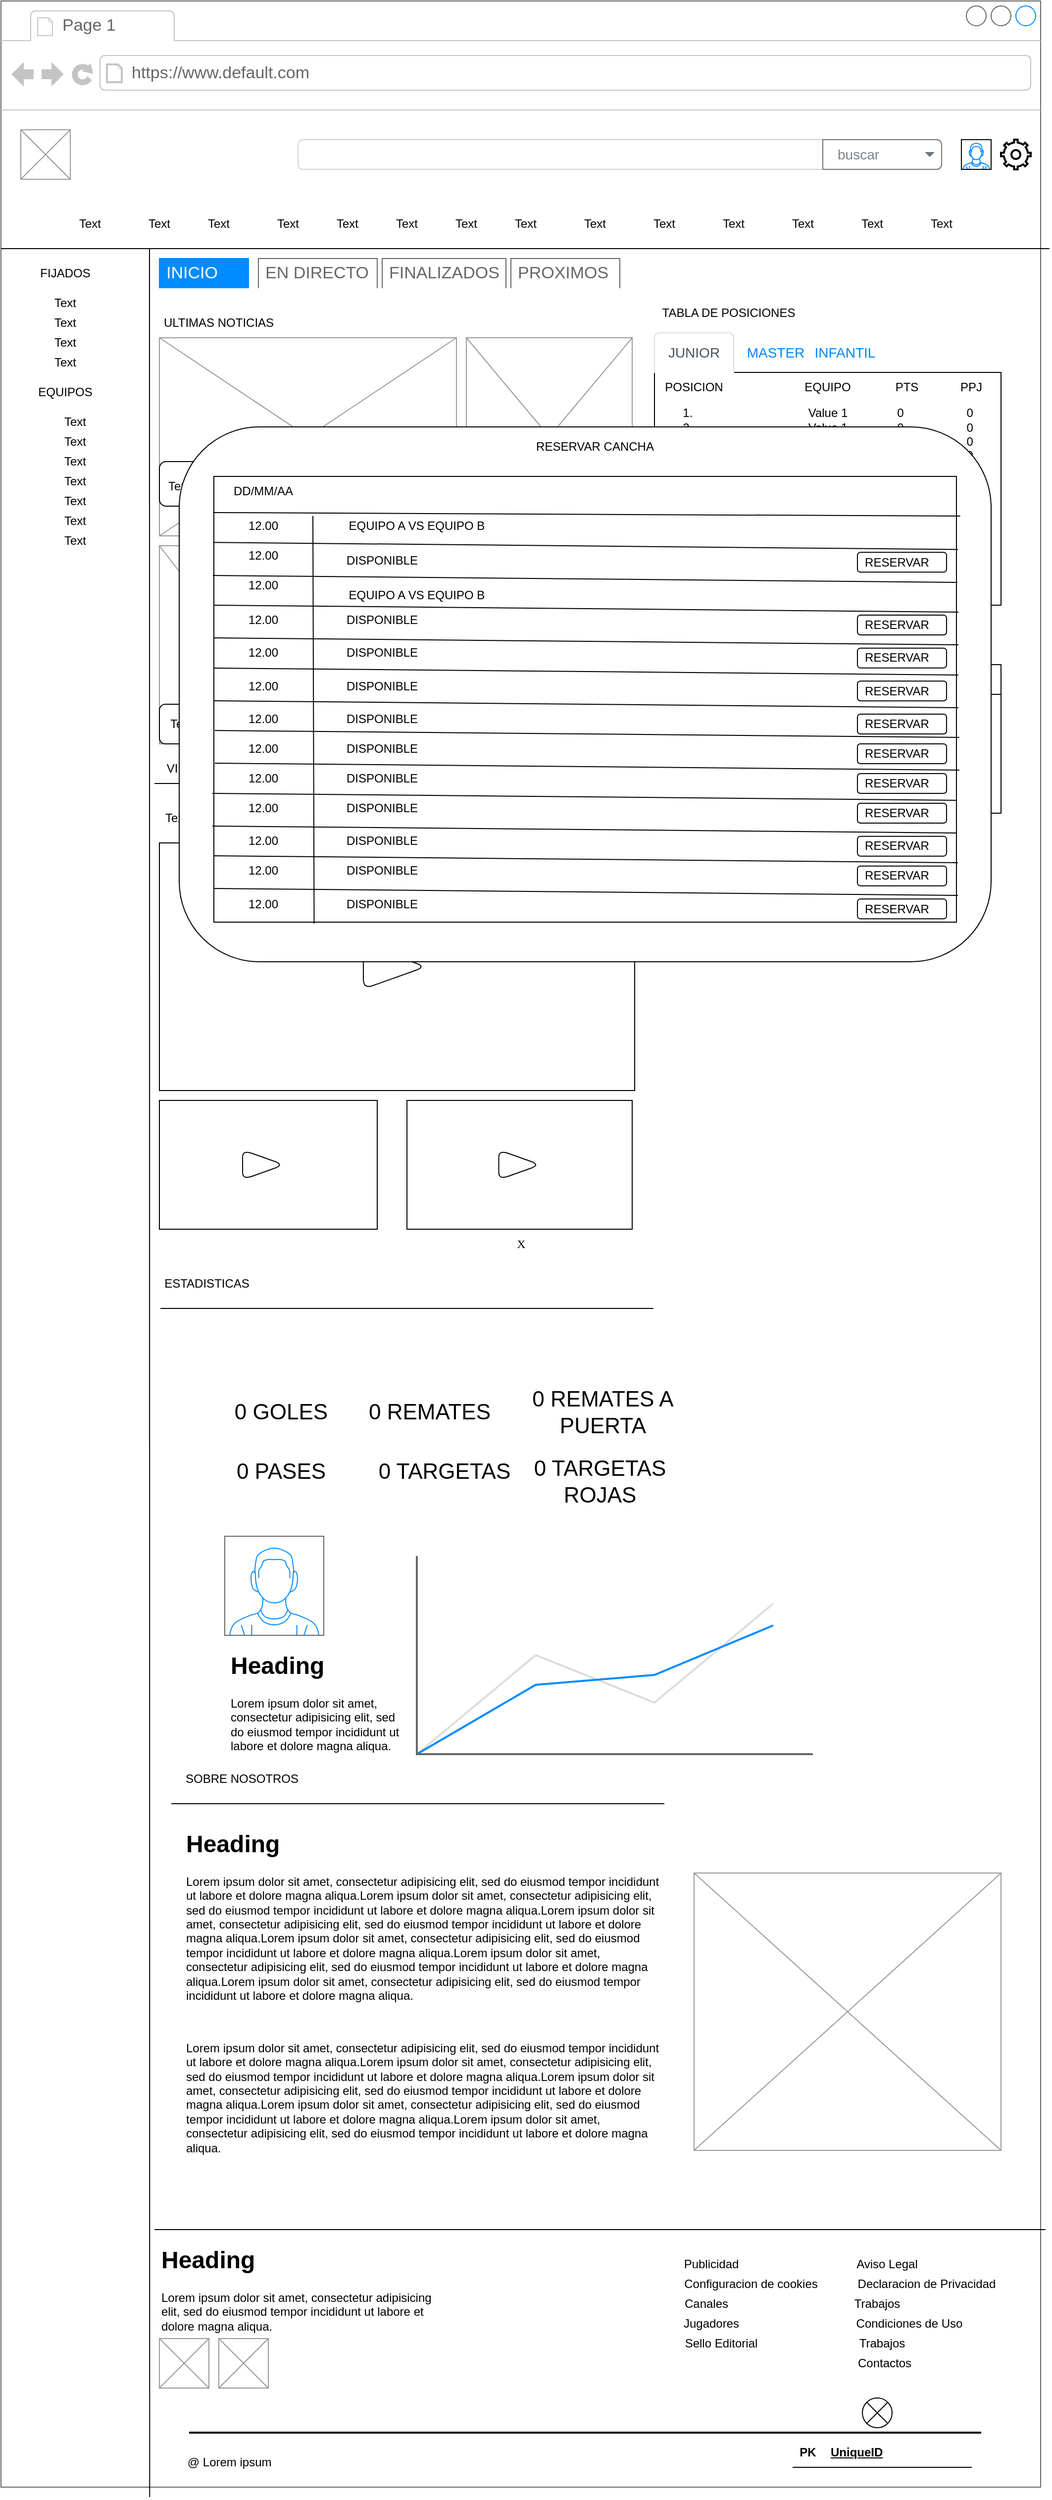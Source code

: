 <mxfile version="25.0.2">
  <diagram name="Page-1" id="2cc2dc42-3aac-f2a9-1cec-7a8b7cbee084">
    <mxGraphModel dx="1727" dy="1090" grid="1" gridSize="10" guides="1" tooltips="1" connect="1" arrows="1" fold="1" page="1" pageScale="1" pageWidth="1100" pageHeight="850" background="#ffffff" math="0" shadow="0">
      <root>
        <mxCell id="0" />
        <mxCell id="1" parent="0" />
        <mxCell id="7026571954dc6520-1" value="X" style="strokeWidth=1;shadow=0;dashed=0;align=center;html=1;shape=mxgraph.mockup.containers.browserWindow;rSize=0;strokeColor=#666666;mainText=,;recursiveResize=0;rounded=0;labelBackgroundColor=none;fontFamily=Verdana;fontSize=12" parent="1" vertex="1">
          <mxGeometry x="25" y="90" width="1050" height="2510" as="geometry" />
        </mxCell>
        <mxCell id="7026571954dc6520-2" value="Page 1" style="strokeWidth=1;shadow=0;dashed=0;align=center;html=1;shape=mxgraph.mockup.containers.anchor;fontSize=17;fontColor=#666666;align=left;" parent="7026571954dc6520-1" vertex="1">
          <mxGeometry x="60" y="12" width="110" height="26" as="geometry" />
        </mxCell>
        <mxCell id="7026571954dc6520-3" value="https://www.default.com" style="strokeWidth=1;shadow=0;dashed=0;align=center;html=1;shape=mxgraph.mockup.containers.anchor;rSize=0;fontSize=17;fontColor=#666666;align=left;" parent="7026571954dc6520-1" vertex="1">
          <mxGeometry x="130" y="60" width="250" height="26" as="geometry" />
        </mxCell>
        <mxCell id="J-Y7H0dTVJ3gCG0rteRI-6" value="" style="verticalLabelPosition=bottom;shadow=0;dashed=0;align=center;html=1;verticalAlign=top;strokeWidth=1;shape=mxgraph.mockup.graphics.simpleIcon;strokeColor=#999999;" parent="7026571954dc6520-1" vertex="1">
          <mxGeometry x="20" y="130" width="50" height="50" as="geometry" />
        </mxCell>
        <mxCell id="J-Y7H0dTVJ3gCG0rteRI-8" value="" style="html=1;shadow=0;dashed=0;shape=mxgraph.bootstrap.rrect;rSize=5;strokeColor=#CED4DA;html=1;whiteSpace=wrap;fillColor=#FFFFFF;fontColor=#7D868C;align=left;spacing=15;spacingLeft=40;fontSize=14;" parent="7026571954dc6520-1" vertex="1">
          <mxGeometry x="300" y="140" width="650" height="30" as="geometry" />
        </mxCell>
        <mxCell id="J-Y7H0dTVJ3gCG0rteRI-9" value="buscar" style="html=1;shadow=0;dashed=0;shape=mxgraph.bootstrap.rightButton;strokeColor=#6C757D;gradientColor=inherit;fontColor=inherit;fillColor=inherit;rSize=5;perimeter=none;whiteSpace=wrap;resizeHeight=1;fontSize=14;align=left;spacing=15;" parent="J-Y7H0dTVJ3gCG0rteRI-8" vertex="1">
          <mxGeometry x="1" width="120" height="30" relative="1" as="geometry">
            <mxPoint x="-120" as="offset" />
          </mxGeometry>
        </mxCell>
        <mxCell id="J-Y7H0dTVJ3gCG0rteRI-10" value="" style="shape=triangle;direction=south;fillColor=#6C767D;strokeColor=none;perimeter=none;" parent="J-Y7H0dTVJ3gCG0rteRI-9" vertex="1">
          <mxGeometry x="1" y="0.5" width="10" height="5" relative="1" as="geometry">
            <mxPoint x="-17" y="-2.5" as="offset" />
          </mxGeometry>
        </mxCell>
        <mxCell id="J-Y7H0dTVJ3gCG0rteRI-11" value="" style="html=1;verticalLabelPosition=bottom;align=center;labelBackgroundColor=#ffffff;verticalAlign=top;strokeWidth=2;shadow=0;dashed=0;shape=mxgraph.ios7.icons.settings;" parent="7026571954dc6520-1" vertex="1">
          <mxGeometry x="1010" y="140" width="30" height="30" as="geometry" />
        </mxCell>
        <mxCell id="J-Y7H0dTVJ3gCG0rteRI-12" value="" style="verticalLabelPosition=bottom;shadow=0;dashed=0;align=center;html=1;verticalAlign=top;strokeWidth=1;shape=mxgraph.mockup.containers.userMale;strokeColor2=#008cff;gradientColor=none;" parent="7026571954dc6520-1" vertex="1">
          <mxGeometry x="970" y="140" width="30" height="30" as="geometry" />
        </mxCell>
        <mxCell id="J-Y7H0dTVJ3gCG0rteRI-13" value="Text" style="text;html=1;align=center;verticalAlign=middle;whiteSpace=wrap;rounded=0;" parent="7026571954dc6520-1" vertex="1">
          <mxGeometry x="60" y="210" width="60" height="30" as="geometry" />
        </mxCell>
        <mxCell id="J-Y7H0dTVJ3gCG0rteRI-14" value="" style="endArrow=none;html=1;rounded=0;exitX=0.999;exitY=0.244;exitDx=0;exitDy=0;exitPerimeter=0;" parent="7026571954dc6520-1" edge="1">
          <mxGeometry width="50" height="50" relative="1" as="geometry">
            <mxPoint x="1059" y="250" as="sourcePoint" />
            <mxPoint y="250" as="targetPoint" />
          </mxGeometry>
        </mxCell>
        <mxCell id="J-Y7H0dTVJ3gCG0rteRI-15" value="Text" style="text;html=1;align=center;verticalAlign=middle;whiteSpace=wrap;rounded=0;" parent="7026571954dc6520-1" vertex="1">
          <mxGeometry x="130" y="210" width="60" height="30" as="geometry" />
        </mxCell>
        <mxCell id="J-Y7H0dTVJ3gCG0rteRI-16" value="Text" style="text;html=1;align=center;verticalAlign=middle;whiteSpace=wrap;rounded=0;" parent="7026571954dc6520-1" vertex="1">
          <mxGeometry x="190" y="210" width="60" height="30" as="geometry" />
        </mxCell>
        <mxCell id="J-Y7H0dTVJ3gCG0rteRI-17" value="Text" style="text;html=1;align=center;verticalAlign=middle;whiteSpace=wrap;rounded=0;" parent="7026571954dc6520-1" vertex="1">
          <mxGeometry x="260" y="210" width="60" height="30" as="geometry" />
        </mxCell>
        <mxCell id="J-Y7H0dTVJ3gCG0rteRI-18" value="Text" style="text;html=1;align=center;verticalAlign=middle;whiteSpace=wrap;rounded=0;" parent="7026571954dc6520-1" vertex="1">
          <mxGeometry x="320" y="210" width="60" height="30" as="geometry" />
        </mxCell>
        <mxCell id="J-Y7H0dTVJ3gCG0rteRI-19" value="Text" style="text;html=1;align=center;verticalAlign=middle;whiteSpace=wrap;rounded=0;" parent="7026571954dc6520-1" vertex="1">
          <mxGeometry x="380" y="210" width="60" height="30" as="geometry" />
        </mxCell>
        <mxCell id="J-Y7H0dTVJ3gCG0rteRI-20" value="Text" style="text;html=1;align=center;verticalAlign=middle;whiteSpace=wrap;rounded=0;" parent="7026571954dc6520-1" vertex="1">
          <mxGeometry x="440" y="210" width="60" height="30" as="geometry" />
        </mxCell>
        <mxCell id="J-Y7H0dTVJ3gCG0rteRI-21" value="Text" style="text;html=1;align=center;verticalAlign=middle;whiteSpace=wrap;rounded=0;" parent="7026571954dc6520-1" vertex="1">
          <mxGeometry x="500" y="210" width="60" height="30" as="geometry" />
        </mxCell>
        <mxCell id="J-Y7H0dTVJ3gCG0rteRI-22" value="Text" style="text;html=1;align=center;verticalAlign=middle;whiteSpace=wrap;rounded=0;" parent="7026571954dc6520-1" vertex="1">
          <mxGeometry x="570" y="210" width="60" height="30" as="geometry" />
        </mxCell>
        <mxCell id="J-Y7H0dTVJ3gCG0rteRI-23" value="Text" style="text;html=1;align=center;verticalAlign=middle;whiteSpace=wrap;rounded=0;" parent="7026571954dc6520-1" vertex="1">
          <mxGeometry x="640" y="210" width="60" height="30" as="geometry" />
        </mxCell>
        <mxCell id="J-Y7H0dTVJ3gCG0rteRI-24" value="Text" style="text;html=1;align=center;verticalAlign=middle;whiteSpace=wrap;rounded=0;" parent="7026571954dc6520-1" vertex="1">
          <mxGeometry x="710" y="210" width="60" height="30" as="geometry" />
        </mxCell>
        <mxCell id="J-Y7H0dTVJ3gCG0rteRI-47" value="Text" style="text;html=1;align=center;verticalAlign=middle;whiteSpace=wrap;rounded=0;" parent="7026571954dc6520-1" vertex="1">
          <mxGeometry x="780" y="210" width="60" height="30" as="geometry" />
        </mxCell>
        <mxCell id="J-Y7H0dTVJ3gCG0rteRI-48" value="Text" style="text;html=1;align=center;verticalAlign=middle;whiteSpace=wrap;rounded=0;" parent="7026571954dc6520-1" vertex="1">
          <mxGeometry x="850" y="210" width="60" height="30" as="geometry" />
        </mxCell>
        <mxCell id="J-Y7H0dTVJ3gCG0rteRI-49" value="Text" style="text;html=1;align=center;verticalAlign=middle;whiteSpace=wrap;rounded=0;" parent="7026571954dc6520-1" vertex="1">
          <mxGeometry x="920" y="210" width="60" height="30" as="geometry" />
        </mxCell>
        <mxCell id="J-Y7H0dTVJ3gCG0rteRI-50" value="" style="endArrow=none;html=1;rounded=0;exitX=0.143;exitY=1.004;exitDx=0;exitDy=0;exitPerimeter=0;" parent="7026571954dc6520-1" source="7026571954dc6520-1" edge="1">
          <mxGeometry width="50" height="50" relative="1" as="geometry">
            <mxPoint x="160" y="840" as="sourcePoint" />
            <mxPoint x="150" y="250" as="targetPoint" />
          </mxGeometry>
        </mxCell>
        <mxCell id="J-Y7H0dTVJ3gCG0rteRI-51" value="EQUIPOS" style="text;html=1;align=center;verticalAlign=middle;whiteSpace=wrap;rounded=0;" parent="7026571954dc6520-1" vertex="1">
          <mxGeometry x="35" y="380" width="60" height="30" as="geometry" />
        </mxCell>
        <mxCell id="J-Y7H0dTVJ3gCG0rteRI-52" value="FIJADOS" style="text;html=1;align=center;verticalAlign=middle;whiteSpace=wrap;rounded=0;" parent="7026571954dc6520-1" vertex="1">
          <mxGeometry x="35" y="260" width="60" height="30" as="geometry" />
        </mxCell>
        <mxCell id="J-Y7H0dTVJ3gCG0rteRI-53" value="Text" style="text;html=1;align=center;verticalAlign=middle;whiteSpace=wrap;rounded=0;" parent="7026571954dc6520-1" vertex="1">
          <mxGeometry x="35" y="290" width="60" height="30" as="geometry" />
        </mxCell>
        <mxCell id="J-Y7H0dTVJ3gCG0rteRI-54" value="Text" style="text;html=1;align=center;verticalAlign=middle;whiteSpace=wrap;rounded=0;" parent="7026571954dc6520-1" vertex="1">
          <mxGeometry x="35" y="310" width="60" height="30" as="geometry" />
        </mxCell>
        <mxCell id="J-Y7H0dTVJ3gCG0rteRI-55" value="Text" style="text;html=1;align=center;verticalAlign=middle;whiteSpace=wrap;rounded=0;" parent="7026571954dc6520-1" vertex="1">
          <mxGeometry x="35" y="330" width="60" height="30" as="geometry" />
        </mxCell>
        <mxCell id="J-Y7H0dTVJ3gCG0rteRI-56" value="Text" style="text;html=1;align=center;verticalAlign=middle;whiteSpace=wrap;rounded=0;" parent="7026571954dc6520-1" vertex="1">
          <mxGeometry x="35" y="350" width="60" height="30" as="geometry" />
        </mxCell>
        <mxCell id="J-Y7H0dTVJ3gCG0rteRI-57" value="Text" style="text;html=1;align=center;verticalAlign=middle;whiteSpace=wrap;rounded=0;" parent="7026571954dc6520-1" vertex="1">
          <mxGeometry x="45" y="410" width="60" height="30" as="geometry" />
        </mxCell>
        <mxCell id="J-Y7H0dTVJ3gCG0rteRI-58" value="Text" style="text;html=1;align=center;verticalAlign=middle;whiteSpace=wrap;rounded=0;" parent="7026571954dc6520-1" vertex="1">
          <mxGeometry x="45" y="430" width="60" height="30" as="geometry" />
        </mxCell>
        <mxCell id="J-Y7H0dTVJ3gCG0rteRI-59" value="Text" style="text;html=1;align=center;verticalAlign=middle;whiteSpace=wrap;rounded=0;" parent="7026571954dc6520-1" vertex="1">
          <mxGeometry x="45" y="450" width="60" height="30" as="geometry" />
        </mxCell>
        <mxCell id="J-Y7H0dTVJ3gCG0rteRI-60" value="Text" style="text;html=1;align=center;verticalAlign=middle;whiteSpace=wrap;rounded=0;" parent="7026571954dc6520-1" vertex="1">
          <mxGeometry x="45" y="470" width="60" height="30" as="geometry" />
        </mxCell>
        <mxCell id="J-Y7H0dTVJ3gCG0rteRI-61" value="Text" style="text;html=1;align=center;verticalAlign=middle;whiteSpace=wrap;rounded=0;" parent="7026571954dc6520-1" vertex="1">
          <mxGeometry x="45" y="490" width="60" height="30" as="geometry" />
        </mxCell>
        <mxCell id="J-Y7H0dTVJ3gCG0rteRI-62" value="Text" style="text;html=1;align=center;verticalAlign=middle;whiteSpace=wrap;rounded=0;" parent="7026571954dc6520-1" vertex="1">
          <mxGeometry x="45" y="510" width="60" height="30" as="geometry" />
        </mxCell>
        <mxCell id="J-Y7H0dTVJ3gCG0rteRI-63" value="Text" style="text;html=1;align=center;verticalAlign=middle;whiteSpace=wrap;rounded=0;" parent="7026571954dc6520-1" vertex="1">
          <mxGeometry x="45" y="530" width="60" height="30" as="geometry" />
        </mxCell>
        <mxCell id="J-Y7H0dTVJ3gCG0rteRI-110" value="EN DIRECTO" style="strokeWidth=1;shadow=0;dashed=0;align=center;html=1;shape=mxgraph.mockup.forms.uRect;fontSize=17;fontColor=#666666;align=left;spacingLeft=5;strokeColor=#666666;" parent="7026571954dc6520-1" vertex="1">
          <mxGeometry x="260" y="260" width="120" height="30" as="geometry" />
        </mxCell>
        <mxCell id="J-Y7H0dTVJ3gCG0rteRI-111" value="INICIO" style="strokeWidth=1;shadow=0;dashed=0;align=center;html=1;shape=mxgraph.mockup.forms.uRect;fontSize=17;fontColor=#ffffff;align=left;spacingLeft=5;strokeColor=#008cff;fillColor=#008cff;" parent="7026571954dc6520-1" vertex="1">
          <mxGeometry x="160" y="260" width="90" height="30" as="geometry" />
        </mxCell>
        <mxCell id="J-Y7H0dTVJ3gCG0rteRI-112" value="FINALIZADOS" style="strokeWidth=1;shadow=0;dashed=0;align=center;html=1;shape=mxgraph.mockup.forms.uRect;fontSize=17;fontColor=#666666;align=left;spacingLeft=5;strokeColor=#666666;" parent="7026571954dc6520-1" vertex="1">
          <mxGeometry x="385" y="260" width="125" height="30" as="geometry" />
        </mxCell>
        <mxCell id="J-Y7H0dTVJ3gCG0rteRI-113" value="PROXIMOS" style="strokeWidth=1;shadow=0;dashed=0;align=center;html=1;shape=mxgraph.mockup.forms.uRect;fontSize=17;fontColor=#666666;align=left;spacingLeft=5;strokeColor=#666666;" parent="7026571954dc6520-1" vertex="1">
          <mxGeometry x="515" y="260" width="110" height="30" as="geometry" />
        </mxCell>
        <mxCell id="J-Y7H0dTVJ3gCG0rteRI-114" value="" style="verticalLabelPosition=bottom;shadow=0;dashed=0;align=center;html=1;verticalAlign=top;strokeWidth=1;shape=mxgraph.mockup.graphics.simpleIcon;strokeColor=#999999;" parent="7026571954dc6520-1" vertex="1">
          <mxGeometry x="160" y="340" width="300" height="200" as="geometry" />
        </mxCell>
        <mxCell id="J-Y7H0dTVJ3gCG0rteRI-115" value="" style="verticalLabelPosition=bottom;shadow=0;dashed=0;align=center;html=1;verticalAlign=top;strokeWidth=1;shape=mxgraph.mockup.graphics.simpleIcon;strokeColor=#999999;" parent="7026571954dc6520-1" vertex="1">
          <mxGeometry x="470" y="340" width="167.5" height="200" as="geometry" />
        </mxCell>
        <mxCell id="J-Y7H0dTVJ3gCG0rteRI-118" value="" style="verticalLabelPosition=bottom;shadow=0;dashed=0;align=center;html=1;verticalAlign=top;strokeWidth=1;shape=mxgraph.mockup.graphics.simpleIcon;strokeColor=#999999;" parent="7026571954dc6520-1" vertex="1">
          <mxGeometry x="160" y="550" width="155" height="200" as="geometry" />
        </mxCell>
        <mxCell id="J-Y7H0dTVJ3gCG0rteRI-119" value="" style="verticalLabelPosition=bottom;shadow=0;dashed=0;align=center;html=1;verticalAlign=top;strokeWidth=1;shape=mxgraph.mockup.graphics.simpleIcon;strokeColor=#999999;" parent="7026571954dc6520-1" vertex="1">
          <mxGeometry x="320" y="550" width="155" height="200" as="geometry" />
        </mxCell>
        <mxCell id="J-Y7H0dTVJ3gCG0rteRI-120" value="" style="verticalLabelPosition=bottom;shadow=0;dashed=0;align=center;html=1;verticalAlign=top;strokeWidth=1;shape=mxgraph.mockup.graphics.simpleIcon;strokeColor=#999999;" parent="7026571954dc6520-1" vertex="1">
          <mxGeometry x="482.5" y="550" width="155" height="200" as="geometry" />
        </mxCell>
        <mxCell id="J-Y7H0dTVJ3gCG0rteRI-121" value="" style="rounded=0;whiteSpace=wrap;html=1;" parent="7026571954dc6520-1" vertex="1">
          <mxGeometry x="660" y="375" width="350" height="235" as="geometry" />
        </mxCell>
        <mxCell id="J-Y7H0dTVJ3gCG0rteRI-122" value="TABLA DE POSICIONES" style="text;html=1;align=center;verticalAlign=middle;whiteSpace=wrap;rounded=0;" parent="7026571954dc6520-1" vertex="1">
          <mxGeometry x="660" y="300" width="150" height="30" as="geometry" />
        </mxCell>
        <mxCell id="J-Y7H0dTVJ3gCG0rteRI-125" value="INFANTIL" style="strokeColor=none;fillColor=none;rSize=5;perimeter=none;whiteSpace=wrap;resizeWidth=1;align=center;spacing=20;fontSize=14;fontColor=#0085FC;" parent="7026571954dc6520-1" vertex="1">
          <mxGeometry x="820" y="335" width="65" height="40" as="geometry" />
        </mxCell>
        <mxCell id="J-Y7H0dTVJ3gCG0rteRI-124" value="MASTER" style="strokeColor=none;fillColor=none;rSize=5;perimeter=none;whiteSpace=wrap;resizeWidth=1;align=center;spacing=20;fontSize=14;fontColor=#0085FC;" parent="7026571954dc6520-1" vertex="1">
          <mxGeometry x="745" y="335" width="75" height="40" as="geometry" />
        </mxCell>
        <mxCell id="J-Y7H0dTVJ3gCG0rteRI-123" value="JUNIOR" style="html=1;shadow=0;dashed=0;shape=mxgraph.bootstrap.tabTop;strokeColor=#DFDFDF;fillColor=#ffffff;rSize=5;perimeter=none;whiteSpace=wrap;resizeWidth=1;align=center;spacing=20;fontSize=14;fontColor=#4B5259;" parent="7026571954dc6520-1" vertex="1">
          <mxGeometry x="660" y="335" width="80" height="40" as="geometry" />
        </mxCell>
        <mxCell id="J-Y7H0dTVJ3gCG0rteRI-128" value="&lt;ol&gt;&lt;li&gt;&amp;nbsp; &amp;nbsp; &amp;nbsp; &amp;nbsp; &amp;nbsp; &amp;nbsp; &amp;nbsp; &amp;nbsp; &amp;nbsp; &amp;nbsp; &amp;nbsp; &amp;nbsp; &amp;nbsp; &amp;nbsp; &amp;nbsp; &amp;nbsp; &amp;nbsp; Value 1&amp;nbsp; &amp;nbsp; &amp;nbsp; &amp;nbsp; &amp;nbsp; &amp;nbsp; &amp;nbsp; &amp;nbsp;0&amp;nbsp; &amp;nbsp; &amp;nbsp; &amp;nbsp; &amp;nbsp; &amp;nbsp; &amp;nbsp; &amp;nbsp; &amp;nbsp; &amp;nbsp;0&amp;nbsp;&amp;nbsp;&lt;/li&gt;&lt;li&gt;&amp;nbsp; &amp;nbsp; &amp;nbsp; &amp;nbsp; &amp;nbsp; &amp;nbsp; &amp;nbsp; &amp;nbsp; &amp;nbsp; &amp;nbsp; &amp;nbsp; &amp;nbsp; &amp;nbsp; &amp;nbsp; &amp;nbsp; &amp;nbsp; &amp;nbsp; Value 1&amp;nbsp; &amp;nbsp; &amp;nbsp; &amp;nbsp; &amp;nbsp; &amp;nbsp; &amp;nbsp; &amp;nbsp;0&amp;nbsp; &amp;nbsp; &amp;nbsp; &amp;nbsp; &amp;nbsp; &amp;nbsp; &amp;nbsp; &amp;nbsp; &amp;nbsp; &amp;nbsp;0&lt;br&gt;&lt;/li&gt;&lt;li&gt;&amp;nbsp; &amp;nbsp; &amp;nbsp; &amp;nbsp; &amp;nbsp; &amp;nbsp; &amp;nbsp; &amp;nbsp; &amp;nbsp; &amp;nbsp; &amp;nbsp; &amp;nbsp; &amp;nbsp; &amp;nbsp; &amp;nbsp; &amp;nbsp; &amp;nbsp; Value 1&amp;nbsp; &amp;nbsp; &amp;nbsp; &amp;nbsp; &amp;nbsp; &amp;nbsp; &amp;nbsp; &amp;nbsp;0&amp;nbsp; &amp;nbsp; &amp;nbsp; &amp;nbsp; &amp;nbsp; &amp;nbsp; &amp;nbsp; &amp;nbsp; &amp;nbsp; &amp;nbsp;0&lt;br&gt;&lt;/li&gt;&lt;li&gt;&amp;nbsp; &amp;nbsp; &amp;nbsp; &amp;nbsp; &amp;nbsp; &amp;nbsp; &amp;nbsp; &amp;nbsp; &amp;nbsp; &amp;nbsp; &amp;nbsp; &amp;nbsp; &amp;nbsp; &amp;nbsp; &amp;nbsp; &amp;nbsp; &amp;nbsp; Value 1&amp;nbsp; &amp;nbsp; &amp;nbsp; &amp;nbsp; &amp;nbsp; &amp;nbsp; &amp;nbsp; &amp;nbsp;0&amp;nbsp; &amp;nbsp; &amp;nbsp; &amp;nbsp; &amp;nbsp; &amp;nbsp; &amp;nbsp; &amp;nbsp; &amp;nbsp; &amp;nbsp;0&lt;br&gt;&lt;/li&gt;&lt;li&gt;&amp;nbsp; &amp;nbsp; &amp;nbsp; &amp;nbsp; &amp;nbsp; &amp;nbsp; &amp;nbsp; &amp;nbsp; &amp;nbsp; &amp;nbsp; &amp;nbsp; &amp;nbsp; &amp;nbsp; &amp;nbsp; &amp;nbsp; &amp;nbsp; &amp;nbsp; Value 1&amp;nbsp; &amp;nbsp; &amp;nbsp; &amp;nbsp; &amp;nbsp; &amp;nbsp; &amp;nbsp; &amp;nbsp;0&amp;nbsp; &amp;nbsp; &amp;nbsp; &amp;nbsp; &amp;nbsp; &amp;nbsp; &amp;nbsp; &amp;nbsp; &amp;nbsp; &amp;nbsp;0&lt;br&gt;&lt;/li&gt;&lt;li&gt;&amp;nbsp; &amp;nbsp; &amp;nbsp; &amp;nbsp; &amp;nbsp; &amp;nbsp; &amp;nbsp; &amp;nbsp; &amp;nbsp; &amp;nbsp; &amp;nbsp; &amp;nbsp; &amp;nbsp; &amp;nbsp; &amp;nbsp; &amp;nbsp; &amp;nbsp; Value 1&amp;nbsp; &amp;nbsp; &amp;nbsp; &amp;nbsp; &amp;nbsp; &amp;nbsp; &amp;nbsp; &amp;nbsp;0&amp;nbsp; &amp;nbsp; &amp;nbsp; &amp;nbsp; &amp;nbsp; &amp;nbsp; &amp;nbsp; &amp;nbsp; &amp;nbsp; &amp;nbsp;0&lt;br&gt;&lt;/li&gt;&lt;li&gt;&amp;nbsp; &amp;nbsp; &amp;nbsp; &amp;nbsp; &amp;nbsp; &amp;nbsp; &amp;nbsp; &amp;nbsp; &amp;nbsp; &amp;nbsp; &amp;nbsp; &amp;nbsp; &amp;nbsp; &amp;nbsp; &amp;nbsp; &amp;nbsp; &amp;nbsp; Value 1&amp;nbsp; &amp;nbsp; &amp;nbsp; &amp;nbsp; &amp;nbsp; &amp;nbsp; &amp;nbsp; &amp;nbsp;0&amp;nbsp; &amp;nbsp; &amp;nbsp; &amp;nbsp; &amp;nbsp; &amp;nbsp; &amp;nbsp; &amp;nbsp; &amp;nbsp; &amp;nbsp;0&lt;br&gt;&lt;/li&gt;&lt;li&gt;&amp;nbsp; &amp;nbsp; &amp;nbsp; &amp;nbsp; &amp;nbsp; &amp;nbsp; &amp;nbsp; &amp;nbsp; &amp;nbsp; &amp;nbsp; &amp;nbsp; &amp;nbsp; &amp;nbsp; &amp;nbsp; &amp;nbsp; &amp;nbsp; &amp;nbsp; Value 1&amp;nbsp; &amp;nbsp; &amp;nbsp; &amp;nbsp; &amp;nbsp; &amp;nbsp; &amp;nbsp; &amp;nbsp;0&amp;nbsp; &amp;nbsp; &amp;nbsp; &amp;nbsp; &amp;nbsp; &amp;nbsp; &amp;nbsp; &amp;nbsp; &amp;nbsp; &amp;nbsp;0&lt;br&gt;&lt;/li&gt;&lt;li&gt;&amp;nbsp; &amp;nbsp; &amp;nbsp; &amp;nbsp; &amp;nbsp; &amp;nbsp; &amp;nbsp; &amp;nbsp; &amp;nbsp; &amp;nbsp; &amp;nbsp; &amp;nbsp; &amp;nbsp; &amp;nbsp; &amp;nbsp; &amp;nbsp; &amp;nbsp; Value 1&amp;nbsp; &amp;nbsp; &amp;nbsp; &amp;nbsp; &amp;nbsp; &amp;nbsp; &amp;nbsp; &amp;nbsp;0&amp;nbsp; &amp;nbsp; &amp;nbsp; &amp;nbsp; &amp;nbsp; &amp;nbsp; &amp;nbsp; &amp;nbsp; &amp;nbsp; &amp;nbsp;0&lt;br&gt;&lt;/li&gt;&lt;li&gt;&amp;nbsp; &amp;nbsp; &amp;nbsp; &amp;nbsp; &amp;nbsp; &amp;nbsp; &amp;nbsp; &amp;nbsp; &amp;nbsp; &amp;nbsp; &amp;nbsp; &amp;nbsp; &amp;nbsp; &amp;nbsp; &amp;nbsp; &amp;nbsp; &amp;nbsp; Value 1&amp;nbsp; &amp;nbsp; &amp;nbsp; &amp;nbsp; &amp;nbsp; &amp;nbsp; &amp;nbsp; &amp;nbsp;0&amp;nbsp; &amp;nbsp; &amp;nbsp; &amp;nbsp; &amp;nbsp; &amp;nbsp; &amp;nbsp; &amp;nbsp; &amp;nbsp; &amp;nbsp;0&lt;br&gt;&lt;/li&gt;&lt;li&gt;&amp;nbsp; &amp;nbsp; &amp;nbsp; &amp;nbsp; &amp;nbsp; &amp;nbsp; &amp;nbsp; &amp;nbsp; &amp;nbsp; &amp;nbsp; &amp;nbsp; &amp;nbsp; &amp;nbsp; &amp;nbsp; &amp;nbsp; &amp;nbsp; &amp;nbsp; Value 1&amp;nbsp; &amp;nbsp; &amp;nbsp; &amp;nbsp; &amp;nbsp; &amp;nbsp; &amp;nbsp; &amp;nbsp;0&amp;nbsp; &amp;nbsp; &amp;nbsp; &amp;nbsp; &amp;nbsp; &amp;nbsp; &amp;nbsp; &amp;nbsp; &amp;nbsp; &amp;nbsp;0&lt;br&gt;&lt;/li&gt;&lt;li&gt;&amp;nbsp; &amp;nbsp; &amp;nbsp; &amp;nbsp; &amp;nbsp; &amp;nbsp; &amp;nbsp; &amp;nbsp; &amp;nbsp; &amp;nbsp; &amp;nbsp; &amp;nbsp; &amp;nbsp; &amp;nbsp; &amp;nbsp; &amp;nbsp; &amp;nbsp; Value 1&amp;nbsp; &amp;nbsp; &amp;nbsp; &amp;nbsp; &amp;nbsp; &amp;nbsp; &amp;nbsp; &amp;nbsp;0&amp;nbsp; &amp;nbsp; &amp;nbsp; &amp;nbsp; &amp;nbsp; &amp;nbsp; &amp;nbsp; &amp;nbsp; &amp;nbsp; &amp;nbsp;0&lt;br&gt;&lt;/li&gt;&lt;/ol&gt;" style="text;strokeColor=none;fillColor=none;html=1;whiteSpace=wrap;verticalAlign=middle;overflow=hidden;" parent="7026571954dc6520-1" vertex="1">
          <mxGeometry x="660" y="380" width="340" height="230" as="geometry" />
        </mxCell>
        <mxCell id="J-Y7H0dTVJ3gCG0rteRI-129" value="POSICION" style="text;html=1;align=center;verticalAlign=middle;whiteSpace=wrap;rounded=0;" parent="7026571954dc6520-1" vertex="1">
          <mxGeometry x="670" y="375" width="60" height="30" as="geometry" />
        </mxCell>
        <mxCell id="J-Y7H0dTVJ3gCG0rteRI-130" value="EQUIPO" style="text;html=1;align=center;verticalAlign=middle;whiteSpace=wrap;rounded=0;" parent="7026571954dc6520-1" vertex="1">
          <mxGeometry x="805" y="375" width="60" height="30" as="geometry" />
        </mxCell>
        <mxCell id="J-Y7H0dTVJ3gCG0rteRI-131" value="PTS" style="text;html=1;align=center;verticalAlign=middle;whiteSpace=wrap;rounded=0;" parent="7026571954dc6520-1" vertex="1">
          <mxGeometry x="885" y="375" width="60" height="30" as="geometry" />
        </mxCell>
        <mxCell id="J-Y7H0dTVJ3gCG0rteRI-132" value="PPJ" style="text;html=1;align=center;verticalAlign=middle;whiteSpace=wrap;rounded=0;" parent="7026571954dc6520-1" vertex="1">
          <mxGeometry x="950" y="375" width="60" height="30" as="geometry" />
        </mxCell>
        <mxCell id="J-Y7H0dTVJ3gCG0rteRI-133" value="" style="rounded=1;whiteSpace=wrap;html=1;" parent="7026571954dc6520-1" vertex="1">
          <mxGeometry x="160" y="465" width="170" height="45" as="geometry" />
        </mxCell>
        <mxCell id="J-Y7H0dTVJ3gCG0rteRI-136" value="&lt;h1 style=&quot;margin-top: 0px;&quot;&gt;&lt;br&gt;&lt;/h1&gt;" style="text;html=1;whiteSpace=wrap;overflow=hidden;rounded=0;" parent="7026571954dc6520-1" vertex="1">
          <mxGeometry x="160" y="465" width="180" height="120" as="geometry" />
        </mxCell>
        <mxCell id="J-Y7H0dTVJ3gCG0rteRI-137" value="TextTextTextTextTextText" style="text;html=1;align=center;verticalAlign=middle;whiteSpace=wrap;rounded=0;" parent="7026571954dc6520-1" vertex="1">
          <mxGeometry x="205" y="475" width="60" height="30" as="geometry" />
        </mxCell>
        <mxCell id="J-Y7H0dTVJ3gCG0rteRI-141" value="" style="rounded=1;whiteSpace=wrap;html=1;" parent="7026571954dc6520-1" vertex="1">
          <mxGeometry x="160" y="710" width="120" height="40" as="geometry" />
        </mxCell>
        <mxCell id="J-Y7H0dTVJ3gCG0rteRI-142" value="Text&lt;span style=&quot;text-wrap: nowrap; color: rgba(0, 0, 0, 0); font-family: monospace; font-size: 0px; text-align: start;&quot;&gt;%3CmxGraphModel%3E%3Croot%3E%3CmxCell%20id%3D%220%22%2F%3E%3CmxCell%20id%3D%221%22%20parent%3D%220%22%2F%3E%3CmxCell%20id%3D%222%22%20value%3D%22%26lt%3Bh1%20style%3D%26quot%3Bmargin-top%3A%200px%3B%26quot%3B%26gt%3B%26lt%3Bbr%26gt%3B%26lt%3B%2Fh1%26gt%3B%22%20style%3D%22text%3Bhtml%3D1%3BwhiteSpace%3Dwrap%3Boverflow%3Dhidden%3Brounded%3D0%3B%22%20vertex%3D%221%22%20parent%3D%221%22%3E%3CmxGeometry%20x%3D%22210%22%20y%3D%22570%22%20width%3D%22180%22%20height%3D%22120%22%20as%3D%22geometry%22%2F%3E%3C%2FmxCell%3E%3C%2Froot%3E%3C%2FmxGraphModel%3E&lt;/span&gt;Text&lt;span style=&quot;text-wrap: nowrap; color: rgba(0, 0, 0, 0); font-family: monospace; font-size: 0px; text-align: start;&quot;&gt;%3CmxGraphModel%3E%3Croot%3E%3CmxCell%20id%3D%220%22%2F%3E%3CmxCell%20id%3D%221%22%20parent%3D%220%22%2F%3E%3CmxCell%20id%3D%222%22%20value%3D%22%26lt%3Bh1%20style%3D%26quot%3Bmargin-top%3A%200px%3B%26quot%3B%26gt%3B%26lt%3Bbr%26gt%3B%26lt%3B%2Fh1%26gt%3B%22%20style%3D%22text%3Bhtml%3D1%3BwhiteSpace%3Dwrap%3Boverflow%3Dhidden%3Brounded%3D0%3B%22%20vertex%3D%221%22%20parent%3D%221%22%3E%3CmxGeometry%20x%3D%22210%22%20y%3D%22570%22%20width%3D%22180%22%20height%3D%22120%22%20as%3D%22geometry%22%2F%3E%3C%2FmxCell%3E%3C%2Froot%3E%3C%2FmxGraphModel%3E&lt;/span&gt;Text&lt;span style=&quot;text-wrap: nowrap; color: rgba(0, 0, 0, 0); font-family: monospace; font-size: 0px; text-align: start;&quot;&gt;%3CmxGraphModel%3E%3Croot%3E%3CmxCell%20id%3D%220%22%2F%3E%3CmxCell%20id%3D%221%22%20parent%3D%220%22%2F%3E%3CmxCell%20id%3D%222%22%20value%3D%22%26lt%3Bh1%20style%3D%26quot%3Bmargin-top%3A%200px%3B%26quot%3B%26gt%3B%26lt%3Bbr%26gt%3B%26lt%3B%2Fh1%26gt%3B%22%20style%3D%22text%3Bhtml%3D1%3BwhiteSpace%3Dwrap%3Boverflow%3Dhidden%3Brounded%3D0%3B%22%20vertex%3D%221%22%20parent%3D%221%22%3E%3CmxGeometry%20x%3D%22210%22%20y%3D%22570%22%20width%3D%22180%22%20height%3D%22120%22%20as%3D%22geometry%22%2F%3E%3C%2FmxCell%3E%3C%2Froot%3E%3C%2FmxGraphModel%3E&lt;/span&gt;Text&lt;span style=&quot;text-wrap: nowrap; color: rgba(0, 0, 0, 0); font-family: monospace; font-size: 0px; text-align: start;&quot;&gt;%3CmxGraphModel%3E%3Croot%3E%3CmxCell%20id%3D%220%22%2F%3E%3CmxCell%20id%3D%221%22%20parent%3D%220%22%2F%3E%3CmxCell%20id%3D%222%22%20value%3D%22%26lt%3Bh1%20style%3D%26quot%3Bmargin-top%3A%200px%3B%26quot%3B%26gt%3B%26lt%3Bbr%26gt%3B%26lt%3B%2Fh1%26gt%3B%22%20style%3D%22text%3Bhtml%3D1%3BwhiteSpace%3Dwrap%3Boverflow%3Dhidden%3Brounded%3D0%3B%22%20vertex%3D%221%22%20parent%3D%221%22%3E%3CmxGeometry%20x%3D%22210%22%20y%3D%22570%22%20width%3D%22180%22%20height%3D%22120%22%20as%3D%22geometry%22%2F%3E%3C%2FmxCell%3E%3C%2Froot%3E%3C%2FmxGraphModel%3E&lt;/span&gt;" style="text;html=1;align=center;verticalAlign=middle;whiteSpace=wrap;rounded=0;" parent="7026571954dc6520-1" vertex="1">
          <mxGeometry x="185" y="715" width="60" height="30" as="geometry" />
        </mxCell>
        <mxCell id="J-Y7H0dTVJ3gCG0rteRI-143" value="" style="rounded=1;whiteSpace=wrap;html=1;" parent="7026571954dc6520-1" vertex="1">
          <mxGeometry x="320" y="710" width="120" height="40" as="geometry" />
        </mxCell>
        <mxCell id="J-Y7H0dTVJ3gCG0rteRI-144" value="Text&lt;span style=&quot;text-wrap: nowrap; color: rgba(0, 0, 0, 0); font-family: monospace; font-size: 0px; text-align: start;&quot;&gt;%3CmxGraphModel%3E%3Croot%3E%3CmxCell%20id%3D%220%22%2F%3E%3CmxCell%20id%3D%221%22%20parent%3D%220%22%2F%3E%3CmxCell%20id%3D%222%22%20value%3D%22%26lt%3Bh1%20style%3D%26quot%3Bmargin-top%3A%200px%3B%26quot%3B%26gt%3B%26lt%3Bbr%26gt%3B%26lt%3B%2Fh1%26gt%3B%22%20style%3D%22text%3Bhtml%3D1%3BwhiteSpace%3Dwrap%3Boverflow%3Dhidden%3Brounded%3D0%3B%22%20vertex%3D%221%22%20parent%3D%221%22%3E%3CmxGeometry%20x%3D%22210%22%20y%3D%22570%22%20width%3D%22180%22%20height%3D%22120%22%20as%3D%22geometry%22%2F%3E%3C%2FmxCell%3E%3C%2Froot%3E%3C%2FmxGraphModel%3E&lt;/span&gt;Text&lt;span style=&quot;text-wrap: nowrap; color: rgba(0, 0, 0, 0); font-family: monospace; font-size: 0px; text-align: start;&quot;&gt;%3CmxGraphModel%3E%3Croot%3E%3CmxCell%20id%3D%220%22%2F%3E%3CmxCell%20id%3D%221%22%20parent%3D%220%22%2F%3E%3CmxCell%20id%3D%222%22%20value%3D%22%26lt%3Bh1%20style%3D%26quot%3Bmargin-top%3A%200px%3B%26quot%3B%26gt%3B%26lt%3Bbr%26gt%3B%26lt%3B%2Fh1%26gt%3B%22%20style%3D%22text%3Bhtml%3D1%3BwhiteSpace%3Dwrap%3Boverflow%3Dhidden%3Brounded%3D0%3B%22%20vertex%3D%221%22%20parent%3D%221%22%3E%3CmxGeometry%20x%3D%22210%22%20y%3D%22570%22%20width%3D%22180%22%20height%3D%22120%22%20as%3D%22geometry%22%2F%3E%3C%2FmxCell%3E%3C%2Froot%3E%3C%2FmxGraphModel%3E&lt;/span&gt;Text&lt;span style=&quot;text-wrap: nowrap; color: rgba(0, 0, 0, 0); font-family: monospace; font-size: 0px; text-align: start;&quot;&gt;%3CmxGraphModel%3E%3Croot%3E%3CmxCell%20id%3D%220%22%2F%3E%3CmxCell%20id%3D%221%22%20parent%3D%220%22%2F%3E%3CmxCell%20id%3D%222%22%20value%3D%22%26lt%3Bh1%20style%3D%26quot%3Bmargin-top%3A%200px%3B%26quot%3B%26gt%3B%26lt%3Bbr%26gt%3B%26lt%3B%2Fh1%26gt%3B%22%20style%3D%22text%3Bhtml%3D1%3BwhiteSpace%3Dwrap%3Boverflow%3Dhidden%3Brounded%3D0%3B%22%20vertex%3D%221%22%20parent%3D%221%22%3E%3CmxGeometry%20x%3D%22210%22%20y%3D%22570%22%20width%3D%22180%22%20height%3D%22120%22%20as%3D%22geometry%22%2F%3E%3C%2FmxCell%3E%3C%2Froot%3E%3C%2FmxGraphModel%3E&lt;/span&gt;Text&lt;span style=&quot;text-wrap: nowrap; color: rgba(0, 0, 0, 0); font-family: monospace; font-size: 0px; text-align: start;&quot;&gt;%3CmxGraphModel%3E%3Croot%3E%3CmxCell%20id%3D%220%22%2F%3E%3CmxCell%20id%3D%221%22%20parent%3D%220%22%2F%3E%3CmxCell%20id%3D%222%22%20value%3D%22%26lt%3Bh1%20style%3D%26quot%3Bmargin-top%3A%200px%3B%26quot%3B%26gt%3B%26lt%3Bbr%26gt%3B%26lt%3B%2Fh1%26gt%3B%22%20style%3D%22text%3Bhtml%3D1%3BwhiteSpace%3Dwrap%3Boverflow%3Dhidden%3Brounded%3D0%3B%22%20vertex%3D%221%22%20parent%3D%221%22%3E%3CmxGeometry%20x%3D%22210%22%20y%3D%22570%22%20width%3D%22180%22%20height%3D%22120%22%20as%3D%22geometry%22%2F%3E%3C%2FmxCell%3E%3C%2Froot%3E%3C%2FmxGraphModel%3E&lt;/span&gt;" style="text;html=1;align=center;verticalAlign=middle;whiteSpace=wrap;rounded=0;" parent="7026571954dc6520-1" vertex="1">
          <mxGeometry x="345" y="715" width="60" height="30" as="geometry" />
        </mxCell>
        <mxCell id="J-Y7H0dTVJ3gCG0rteRI-145" value="" style="rounded=1;whiteSpace=wrap;html=1;" parent="7026571954dc6520-1" vertex="1">
          <mxGeometry x="482.5" y="710" width="120" height="40" as="geometry" />
        </mxCell>
        <mxCell id="J-Y7H0dTVJ3gCG0rteRI-146" value="Text&lt;span style=&quot;text-wrap: nowrap; color: rgba(0, 0, 0, 0); font-family: monospace; font-size: 0px; text-align: start;&quot;&gt;%3CmxGraphModel%3E%3Croot%3E%3CmxCell%20id%3D%220%22%2F%3E%3CmxCell%20id%3D%221%22%20parent%3D%220%22%2F%3E%3CmxCell%20id%3D%222%22%20value%3D%22%26lt%3Bh1%20style%3D%26quot%3Bmargin-top%3A%200px%3B%26quot%3B%26gt%3B%26lt%3Bbr%26gt%3B%26lt%3B%2Fh1%26gt%3B%22%20style%3D%22text%3Bhtml%3D1%3BwhiteSpace%3Dwrap%3Boverflow%3Dhidden%3Brounded%3D0%3B%22%20vertex%3D%221%22%20parent%3D%221%22%3E%3CmxGeometry%20x%3D%22210%22%20y%3D%22570%22%20width%3D%22180%22%20height%3D%22120%22%20as%3D%22geometry%22%2F%3E%3C%2FmxCell%3E%3C%2Froot%3E%3C%2FmxGraphModel%3E&lt;/span&gt;Text&lt;span style=&quot;text-wrap: nowrap; color: rgba(0, 0, 0, 0); font-family: monospace; font-size: 0px; text-align: start;&quot;&gt;%3CmxGraphModel%3E%3Croot%3E%3CmxCell%20id%3D%220%22%2F%3E%3CmxCell%20id%3D%221%22%20parent%3D%220%22%2F%3E%3CmxCell%20id%3D%222%22%20value%3D%22%26lt%3Bh1%20style%3D%26quot%3Bmargin-top%3A%200px%3B%26quot%3B%26gt%3B%26lt%3Bbr%26gt%3B%26lt%3B%2Fh1%26gt%3B%22%20style%3D%22text%3Bhtml%3D1%3BwhiteSpace%3Dwrap%3Boverflow%3Dhidden%3Brounded%3D0%3B%22%20vertex%3D%221%22%20parent%3D%221%22%3E%3CmxGeometry%20x%3D%22210%22%20y%3D%22570%22%20width%3D%22180%22%20height%3D%22120%22%20as%3D%22geometry%22%2F%3E%3C%2FmxCell%3E%3C%2Froot%3E%3C%2FmxGraphModel%3E&lt;/span&gt;Text&lt;span style=&quot;text-wrap: nowrap; color: rgba(0, 0, 0, 0); font-family: monospace; font-size: 0px; text-align: start;&quot;&gt;%3CmxGraphModel%3E%3Croot%3E%3CmxCell%20id%3D%220%22%2F%3E%3CmxCell%20id%3D%221%22%20parent%3D%220%22%2F%3E%3CmxCell%20id%3D%222%22%20value%3D%22%26lt%3Bh1%20style%3D%26quot%3Bmargin-top%3A%200px%3B%26quot%3B%26gt%3B%26lt%3Bbr%26gt%3B%26lt%3B%2Fh1%26gt%3B%22%20style%3D%22text%3Bhtml%3D1%3BwhiteSpace%3Dwrap%3Boverflow%3Dhidden%3Brounded%3D0%3B%22%20vertex%3D%221%22%20parent%3D%221%22%3E%3CmxGeometry%20x%3D%22210%22%20y%3D%22570%22%20width%3D%22180%22%20height%3D%22120%22%20as%3D%22geometry%22%2F%3E%3C%2FmxCell%3E%3C%2Froot%3E%3C%2FmxGraphModel%3E&lt;/span&gt;Text&lt;span style=&quot;text-wrap: nowrap; color: rgba(0, 0, 0, 0); font-family: monospace; font-size: 0px; text-align: start;&quot;&gt;%3CmxGraphModel%3E%3Croot%3E%3CmxCell%20id%3D%220%22%2F%3E%3CmxCell%20id%3D%221%22%20parent%3D%220%22%2F%3E%3CmxCell%20id%3D%222%22%20value%3D%22%26lt%3Bh1%20style%3D%26quot%3Bmargin-top%3A%200px%3B%26quot%3B%26gt%3B%26lt%3Bbr%26gt%3B%26lt%3B%2Fh1%26gt%3B%22%20style%3D%22text%3Bhtml%3D1%3BwhiteSpace%3Dwrap%3Boverflow%3Dhidden%3Brounded%3D0%3B%22%20vertex%3D%221%22%20parent%3D%221%22%3E%3CmxGeometry%20x%3D%22210%22%20y%3D%22570%22%20width%3D%22180%22%20height%3D%22120%22%20as%3D%22geometry%22%2F%3E%3C%2FmxCell%3E%3C%2Froot%3E%3C%2FmxGraphModel%3E&lt;/span&gt;" style="text;html=1;align=center;verticalAlign=middle;whiteSpace=wrap;rounded=0;" parent="7026571954dc6520-1" vertex="1">
          <mxGeometry x="507.5" y="715" width="60" height="30" as="geometry" />
        </mxCell>
        <mxCell id="J-Y7H0dTVJ3gCG0rteRI-147" value="" style="rounded=1;whiteSpace=wrap;html=1;" parent="7026571954dc6520-1" vertex="1">
          <mxGeometry x="470" y="500" width="120" height="40" as="geometry" />
        </mxCell>
        <mxCell id="J-Y7H0dTVJ3gCG0rteRI-148" value="Text&lt;span style=&quot;text-wrap: nowrap; color: rgba(0, 0, 0, 0); font-family: monospace; font-size: 0px; text-align: start;&quot;&gt;%3CmxGraphModel%3E%3Croot%3E%3CmxCell%20id%3D%220%22%2F%3E%3CmxCell%20id%3D%221%22%20parent%3D%220%22%2F%3E%3CmxCell%20id%3D%222%22%20value%3D%22%26lt%3Bh1%20style%3D%26quot%3Bmargin-top%3A%200px%3B%26quot%3B%26gt%3B%26lt%3Bbr%26gt%3B%26lt%3B%2Fh1%26gt%3B%22%20style%3D%22text%3Bhtml%3D1%3BwhiteSpace%3Dwrap%3Boverflow%3Dhidden%3Brounded%3D0%3B%22%20vertex%3D%221%22%20parent%3D%221%22%3E%3CmxGeometry%20x%3D%22210%22%20y%3D%22570%22%20width%3D%22180%22%20height%3D%22120%22%20as%3D%22geometry%22%2F%3E%3C%2FmxCell%3E%3C%2Froot%3E%3C%2FmxGraphModel%3E&lt;/span&gt;Text&lt;span style=&quot;text-wrap: nowrap; color: rgba(0, 0, 0, 0); font-family: monospace; font-size: 0px; text-align: start;&quot;&gt;%3CmxGraphModel%3E%3Croot%3E%3CmxCell%20id%3D%220%22%2F%3E%3CmxCell%20id%3D%221%22%20parent%3D%220%22%2F%3E%3CmxCell%20id%3D%222%22%20value%3D%22%26lt%3Bh1%20style%3D%26quot%3Bmargin-top%3A%200px%3B%26quot%3B%26gt%3B%26lt%3Bbr%26gt%3B%26lt%3B%2Fh1%26gt%3B%22%20style%3D%22text%3Bhtml%3D1%3BwhiteSpace%3Dwrap%3Boverflow%3Dhidden%3Brounded%3D0%3B%22%20vertex%3D%221%22%20parent%3D%221%22%3E%3CmxGeometry%20x%3D%22210%22%20y%3D%22570%22%20width%3D%22180%22%20height%3D%22120%22%20as%3D%22geometry%22%2F%3E%3C%2FmxCell%3E%3C%2Froot%3E%3C%2FmxGraphModel%3E&lt;/span&gt;Text&lt;span style=&quot;text-wrap: nowrap; color: rgba(0, 0, 0, 0); font-family: monospace; font-size: 0px; text-align: start;&quot;&gt;%3CmxGraphModel%3E%3Croot%3E%3CmxCell%20id%3D%220%22%2F%3E%3CmxCell%20id%3D%221%22%20parent%3D%220%22%2F%3E%3CmxCell%20id%3D%222%22%20value%3D%22%26lt%3Bh1%20style%3D%26quot%3Bmargin-top%3A%200px%3B%26quot%3B%26gt%3B%26lt%3Bbr%26gt%3B%26lt%3B%2Fh1%26gt%3B%22%20style%3D%22text%3Bhtml%3D1%3BwhiteSpace%3Dwrap%3Boverflow%3Dhidden%3Brounded%3D0%3B%22%20vertex%3D%221%22%20parent%3D%221%22%3E%3CmxGeometry%20x%3D%22210%22%20y%3D%22570%22%20width%3D%22180%22%20height%3D%22120%22%20as%3D%22geometry%22%2F%3E%3C%2FmxCell%3E%3C%2Froot%3E%3C%2FmxGraphModel%3E&lt;/span&gt;Text&lt;span style=&quot;text-wrap: nowrap; color: rgba(0, 0, 0, 0); font-family: monospace; font-size: 0px; text-align: start;&quot;&gt;%3CmxGraphModel%3E%3Croot%3E%3CmxCell%20id%3D%220%22%2F%3E%3CmxCell%20id%3D%221%22%20parent%3D%220%22%2F%3E%3CmxCell%20id%3D%222%22%20value%3D%22%26lt%3Bh1%20style%3D%26quot%3Bmargin-top%3A%200px%3B%26quot%3B%26gt%3B%26lt%3Bbr%26gt%3B%26lt%3B%2Fh1%26gt%3B%22%20style%3D%22text%3Bhtml%3D1%3BwhiteSpace%3Dwrap%3Boverflow%3Dhidden%3Brounded%3D0%3B%22%20vertex%3D%221%22%20parent%3D%221%22%3E%3CmxGeometry%20x%3D%22210%22%20y%3D%22570%22%20width%3D%22180%22%20height%3D%22120%22%20as%3D%22geometry%22%2F%3E%3C%2FmxCell%3E%3C%2Froot%3E%3C%2FmxGraphModel%3E&lt;/span&gt;" style="text;html=1;align=center;verticalAlign=middle;whiteSpace=wrap;rounded=0;" parent="7026571954dc6520-1" vertex="1">
          <mxGeometry x="495" y="505" width="60" height="30" as="geometry" />
        </mxCell>
        <mxCell id="J-Y7H0dTVJ3gCG0rteRI-149" value="VIDEOS" style="text;html=1;align=center;verticalAlign=middle;whiteSpace=wrap;rounded=0;" parent="7026571954dc6520-1" vertex="1">
          <mxGeometry x="160" y="760" width="60" height="30" as="geometry" />
        </mxCell>
        <mxCell id="J-Y7H0dTVJ3gCG0rteRI-150" value="" style="endArrow=none;html=1;rounded=0;entryX=-0.006;entryY=1.008;entryDx=0;entryDy=0;entryPerimeter=0;" parent="7026571954dc6520-1" target="J-Y7H0dTVJ3gCG0rteRI-230" edge="1">
          <mxGeometry width="50" height="50" relative="1" as="geometry">
            <mxPoint x="155" y="790" as="sourcePoint" />
            <mxPoint x="1065" y="790" as="targetPoint" />
          </mxGeometry>
        </mxCell>
        <mxCell id="J-Y7H0dTVJ3gCG0rteRI-222" value="RESERVAR CANCHA" style="text;html=1;align=center;verticalAlign=middle;whiteSpace=wrap;rounded=0;" parent="7026571954dc6520-1" vertex="1">
          <mxGeometry x="655" y="630" width="125" height="30" as="geometry" />
        </mxCell>
        <mxCell id="J-Y7H0dTVJ3gCG0rteRI-223" value="SABADO" style="shape=table;startSize=30;container=1;collapsible=0;childLayout=tableLayout;fixedRows=1;rowLines=0;fontStyle=0;strokeColor=default;fontSize=16;" parent="7026571954dc6520-1" vertex="1">
          <mxGeometry x="655" y="670" width="355" height="150" as="geometry" />
        </mxCell>
        <mxCell id="J-Y7H0dTVJ3gCG0rteRI-224" value="" style="shape=tableRow;horizontal=0;startSize=0;swimlaneHead=0;swimlaneBody=0;top=0;left=0;bottom=0;right=0;collapsible=0;dropTarget=0;fillColor=none;points=[[0,0.5],[1,0.5]];portConstraint=eastwest;strokeColor=inherit;fontSize=16;" parent="J-Y7H0dTVJ3gCG0rteRI-223" vertex="1">
          <mxGeometry y="30" width="355" height="30" as="geometry" />
        </mxCell>
        <mxCell id="J-Y7H0dTVJ3gCG0rteRI-225" value="12.00am" style="shape=partialRectangle;html=1;whiteSpace=wrap;connectable=0;fillColor=none;top=0;left=0;bottom=0;right=0;overflow=hidden;pointerEvents=1;strokeColor=inherit;fontSize=16;" parent="J-Y7H0dTVJ3gCG0rteRI-224" vertex="1">
          <mxGeometry width="80" height="30" as="geometry">
            <mxRectangle width="80" height="30" as="alternateBounds" />
          </mxGeometry>
        </mxCell>
        <mxCell id="J-Y7H0dTVJ3gCG0rteRI-226" value="equipo 1 vs equipo2" style="shape=partialRectangle;html=1;whiteSpace=wrap;connectable=0;fillColor=none;top=0;left=0;bottom=0;right=0;align=left;spacingLeft=6;overflow=hidden;strokeColor=inherit;fontSize=16;" parent="J-Y7H0dTVJ3gCG0rteRI-224" vertex="1">
          <mxGeometry x="80" width="275" height="30" as="geometry">
            <mxRectangle width="275" height="30" as="alternateBounds" />
          </mxGeometry>
        </mxCell>
        <mxCell id="J-Y7H0dTVJ3gCG0rteRI-227" value="" style="shape=tableRow;horizontal=0;startSize=0;swimlaneHead=0;swimlaneBody=0;top=0;left=0;bottom=0;right=0;collapsible=0;dropTarget=0;fillColor=none;points=[[0,0.5],[1,0.5]];portConstraint=eastwest;strokeColor=inherit;fontSize=16;" parent="J-Y7H0dTVJ3gCG0rteRI-223" vertex="1">
          <mxGeometry y="60" width="355" height="30" as="geometry" />
        </mxCell>
        <mxCell id="J-Y7H0dTVJ3gCG0rteRI-228" value="13.00 pm" style="shape=partialRectangle;html=1;whiteSpace=wrap;connectable=0;fillColor=none;top=0;left=0;bottom=0;right=0;overflow=hidden;strokeColor=inherit;fontSize=16;" parent="J-Y7H0dTVJ3gCG0rteRI-227" vertex="1">
          <mxGeometry width="80" height="30" as="geometry">
            <mxRectangle width="80" height="30" as="alternateBounds" />
          </mxGeometry>
        </mxCell>
        <mxCell id="J-Y7H0dTVJ3gCG0rteRI-229" value="disponible" style="shape=partialRectangle;html=1;whiteSpace=wrap;connectable=0;fillColor=none;top=0;left=0;bottom=0;right=0;align=left;spacingLeft=6;overflow=hidden;strokeColor=inherit;fontSize=16;" parent="J-Y7H0dTVJ3gCG0rteRI-227" vertex="1">
          <mxGeometry x="80" width="275" height="30" as="geometry">
            <mxRectangle width="275" height="30" as="alternateBounds" />
          </mxGeometry>
        </mxCell>
        <mxCell id="J-Y7H0dTVJ3gCG0rteRI-230" value="" style="shape=tableRow;horizontal=0;startSize=0;swimlaneHead=0;swimlaneBody=0;top=0;left=0;bottom=0;right=0;collapsible=0;dropTarget=0;fillColor=none;points=[[0,0.5],[1,0.5]];portConstraint=eastwest;strokeColor=inherit;fontSize=16;" parent="J-Y7H0dTVJ3gCG0rteRI-223" vertex="1">
          <mxGeometry y="90" width="355" height="30" as="geometry" />
        </mxCell>
        <mxCell id="J-Y7H0dTVJ3gCG0rteRI-231" value="14.00 pm" style="shape=partialRectangle;html=1;whiteSpace=wrap;connectable=0;fillColor=none;top=0;left=0;bottom=0;right=0;overflow=hidden;strokeColor=inherit;fontSize=16;" parent="J-Y7H0dTVJ3gCG0rteRI-230" vertex="1">
          <mxGeometry width="80" height="30" as="geometry">
            <mxRectangle width="80" height="30" as="alternateBounds" />
          </mxGeometry>
        </mxCell>
        <mxCell id="J-Y7H0dTVJ3gCG0rteRI-232" value="equipo 3 vs equipo5" style="shape=partialRectangle;html=1;whiteSpace=wrap;connectable=0;fillColor=none;top=0;left=0;bottom=0;right=0;align=left;spacingLeft=6;overflow=hidden;strokeColor=inherit;fontSize=16;" parent="J-Y7H0dTVJ3gCG0rteRI-230" vertex="1">
          <mxGeometry x="80" width="275" height="30" as="geometry">
            <mxRectangle width="275" height="30" as="alternateBounds" />
          </mxGeometry>
        </mxCell>
        <mxCell id="J-Y7H0dTVJ3gCG0rteRI-237" value="" style="rounded=0;whiteSpace=wrap;html=1;" parent="7026571954dc6520-1" vertex="1">
          <mxGeometry x="160" y="850" width="480" height="250" as="geometry" />
        </mxCell>
        <mxCell id="J-Y7H0dTVJ3gCG0rteRI-238" value="TextTextTextTextTextTextTextTextText" style="text;html=1;align=center;verticalAlign=middle;whiteSpace=wrap;rounded=0;" parent="7026571954dc6520-1" vertex="1">
          <mxGeometry x="160" y="810" width="210" height="30" as="geometry" />
        </mxCell>
        <mxCell id="J-Y7H0dTVJ3gCG0rteRI-239" value="" style="rounded=1;whiteSpace=wrap;html=1;shape=triangle;perimeter=trianglePerimeter;" parent="7026571954dc6520-1" vertex="1">
          <mxGeometry x="366" y="952.5" width="63" height="45" as="geometry" />
        </mxCell>
        <mxCell id="J-Y7H0dTVJ3gCG0rteRI-240" value="" style="rounded=0;whiteSpace=wrap;html=1;" parent="7026571954dc6520-1" vertex="1">
          <mxGeometry x="160" y="1110" width="220" height="130" as="geometry" />
        </mxCell>
        <mxCell id="J-Y7H0dTVJ3gCG0rteRI-241" value="" style="rounded=1;whiteSpace=wrap;html=1;shape=triangle;perimeter=trianglePerimeter;" parent="7026571954dc6520-1" vertex="1">
          <mxGeometry x="244" y="1160" width="42" height="30" as="geometry" />
        </mxCell>
        <mxCell id="J-Y7H0dTVJ3gCG0rteRI-242" value="" style="rounded=0;whiteSpace=wrap;html=1;" parent="7026571954dc6520-1" vertex="1">
          <mxGeometry x="410" y="1110" width="227.5" height="130" as="geometry" />
        </mxCell>
        <mxCell id="J-Y7H0dTVJ3gCG0rteRI-243" value="" style="rounded=1;whiteSpace=wrap;html=1;shape=triangle;perimeter=trianglePerimeter;" parent="7026571954dc6520-1" vertex="1">
          <mxGeometry x="502.75" y="1160" width="42" height="30" as="geometry" />
        </mxCell>
        <mxCell id="J-Y7H0dTVJ3gCG0rteRI-245" value="" style="endArrow=none;html=1;rounded=0;" parent="7026571954dc6520-1" edge="1">
          <mxGeometry width="50" height="50" relative="1" as="geometry">
            <mxPoint x="155" y="2250" as="sourcePoint" />
            <mxPoint x="1055" y="2250" as="targetPoint" />
          </mxGeometry>
        </mxCell>
        <mxCell id="J-Y7H0dTVJ3gCG0rteRI-247" value="&lt;h1 style=&quot;margin-top: 0px;&quot;&gt;Heading&lt;/h1&gt;&lt;p&gt;Lorem ipsum dolor sit amet, consectetur adipisicing elit, sed do eiusmod tempor incididunt ut labore et dolore magna aliqua.&lt;/p&gt;" style="text;html=1;whiteSpace=wrap;overflow=hidden;rounded=0;" parent="7026571954dc6520-1" vertex="1">
          <mxGeometry x="160" y="2260" width="280" height="120" as="geometry" />
        </mxCell>
        <mxCell id="J-Y7H0dTVJ3gCG0rteRI-248" value="" style="verticalLabelPosition=bottom;shadow=0;dashed=0;align=center;html=1;verticalAlign=top;strokeWidth=1;shape=mxgraph.mockup.graphics.simpleIcon;strokeColor=#999999;" parent="7026571954dc6520-1" vertex="1">
          <mxGeometry x="160" y="2360" width="50" height="50" as="geometry" />
        </mxCell>
        <mxCell id="J-Y7H0dTVJ3gCG0rteRI-249" value="" style="verticalLabelPosition=bottom;shadow=0;dashed=0;align=center;html=1;verticalAlign=top;strokeWidth=1;shape=mxgraph.mockup.graphics.simpleIcon;strokeColor=#999999;" parent="7026571954dc6520-1" vertex="1">
          <mxGeometry x="220" y="2360" width="50" height="50" as="geometry" />
        </mxCell>
        <mxCell id="J-Y7H0dTVJ3gCG0rteRI-251" value="Publicidad" style="text;html=1;align=center;verticalAlign=middle;whiteSpace=wrap;rounded=0;" parent="7026571954dc6520-1" vertex="1">
          <mxGeometry x="685" y="2270" width="65" height="30" as="geometry" />
        </mxCell>
        <mxCell id="J-Y7H0dTVJ3gCG0rteRI-252" value="Configuracion de cookies" style="text;html=1;align=center;verticalAlign=middle;whiteSpace=wrap;rounded=0;" parent="7026571954dc6520-1" vertex="1">
          <mxGeometry x="685" y="2290" width="145" height="30" as="geometry" />
        </mxCell>
        <mxCell id="J-Y7H0dTVJ3gCG0rteRI-253" value="Canales" style="text;html=1;align=center;verticalAlign=middle;whiteSpace=wrap;rounded=0;" parent="7026571954dc6520-1" vertex="1">
          <mxGeometry x="685" y="2310" width="55" height="30" as="geometry" />
        </mxCell>
        <mxCell id="J-Y7H0dTVJ3gCG0rteRI-254" value="Jugadores" style="text;html=1;align=center;verticalAlign=middle;whiteSpace=wrap;rounded=0;" parent="7026571954dc6520-1" vertex="1">
          <mxGeometry x="685" y="2330" width="65" height="30" as="geometry" />
        </mxCell>
        <mxCell id="J-Y7H0dTVJ3gCG0rteRI-255" value="Sello Editorial" style="text;html=1;align=center;verticalAlign=middle;whiteSpace=wrap;rounded=0;" parent="7026571954dc6520-1" vertex="1">
          <mxGeometry x="685" y="2350" width="85" height="30" as="geometry" />
        </mxCell>
        <mxCell id="J-Y7H0dTVJ3gCG0rteRI-256" value="Aviso Legal" style="text;html=1;align=center;verticalAlign=middle;whiteSpace=wrap;rounded=0;" parent="7026571954dc6520-1" vertex="1">
          <mxGeometry x="860" y="2270" width="70" height="30" as="geometry" />
        </mxCell>
        <mxCell id="J-Y7H0dTVJ3gCG0rteRI-257" value="Declaracion de Privacidad" style="text;html=1;align=center;verticalAlign=middle;whiteSpace=wrap;rounded=0;" parent="7026571954dc6520-1" vertex="1">
          <mxGeometry x="860" y="2290" width="150" height="30" as="geometry" />
        </mxCell>
        <mxCell id="J-Y7H0dTVJ3gCG0rteRI-258" value="Trabajos" style="text;html=1;align=center;verticalAlign=middle;whiteSpace=wrap;rounded=0;" parent="7026571954dc6520-1" vertex="1">
          <mxGeometry x="860" y="2310" width="50" height="30" as="geometry" />
        </mxCell>
        <mxCell id="J-Y7H0dTVJ3gCG0rteRI-259" value="Condiciones de Uso" style="text;html=1;align=center;verticalAlign=middle;whiteSpace=wrap;rounded=0;" parent="7026571954dc6520-1" vertex="1">
          <mxGeometry x="860" y="2330" width="115" height="30" as="geometry" />
        </mxCell>
        <mxCell id="J-Y7H0dTVJ3gCG0rteRI-260" value="Trabajos" style="text;html=1;align=center;verticalAlign=middle;whiteSpace=wrap;rounded=0;" parent="7026571954dc6520-1" vertex="1">
          <mxGeometry x="865" y="2350" width="50" height="30" as="geometry" />
        </mxCell>
        <mxCell id="J-Y7H0dTVJ3gCG0rteRI-261" value="Contactos" style="text;html=1;align=center;verticalAlign=middle;whiteSpace=wrap;rounded=0;" parent="7026571954dc6520-1" vertex="1">
          <mxGeometry x="865" y="2370" width="55" height="30" as="geometry" />
        </mxCell>
        <mxCell id="J-Y7H0dTVJ3gCG0rteRI-262" value="" style="verticalLabelPosition=bottom;verticalAlign=top;html=1;shape=mxgraph.flowchart.or;" parent="7026571954dc6520-1" vertex="1">
          <mxGeometry x="870" y="2420" width="30" height="30" as="geometry" />
        </mxCell>
        <mxCell id="J-Y7H0dTVJ3gCG0rteRI-263" value="" style="line;strokeWidth=2;html=1;" parent="7026571954dc6520-1" vertex="1">
          <mxGeometry x="190" y="2450" width="800" height="10" as="geometry" />
        </mxCell>
        <mxCell id="J-Y7H0dTVJ3gCG0rteRI-264" value="&lt;span style=&quot;text-align: left;&quot;&gt;@ Lorem ipsum&amp;nbsp;&lt;/span&gt;" style="text;html=1;align=center;verticalAlign=middle;whiteSpace=wrap;rounded=0;" parent="7026571954dc6520-1" vertex="1">
          <mxGeometry x="185" y="2470" width="95" height="30" as="geometry" />
        </mxCell>
        <mxCell id="J-Y7H0dTVJ3gCG0rteRI-265" value="" style="shape=table;startSize=0;container=1;collapsible=1;childLayout=tableLayout;fixedRows=1;rowLines=0;fontStyle=0;align=center;resizeLast=1;strokeColor=none;fillColor=none;collapsible=0;" parent="7026571954dc6520-1" vertex="1">
          <mxGeometry x="800" y="2460" width="180" height="30" as="geometry" />
        </mxCell>
        <mxCell id="J-Y7H0dTVJ3gCG0rteRI-266" value="" style="shape=tableRow;horizontal=0;startSize=0;swimlaneHead=0;swimlaneBody=0;fillColor=none;collapsible=0;dropTarget=0;points=[[0,0.5],[1,0.5]];portConstraint=eastwest;top=0;left=0;right=0;bottom=1;" parent="J-Y7H0dTVJ3gCG0rteRI-265" vertex="1">
          <mxGeometry width="180" height="30" as="geometry" />
        </mxCell>
        <mxCell id="J-Y7H0dTVJ3gCG0rteRI-267" value="PK" style="shape=partialRectangle;connectable=0;fillColor=none;top=0;left=0;bottom=0;right=0;fontStyle=1;overflow=hidden;whiteSpace=wrap;html=1;" parent="J-Y7H0dTVJ3gCG0rteRI-266" vertex="1">
          <mxGeometry width="30" height="30" as="geometry">
            <mxRectangle width="30" height="30" as="alternateBounds" />
          </mxGeometry>
        </mxCell>
        <mxCell id="J-Y7H0dTVJ3gCG0rteRI-268" value="UniqueID" style="shape=partialRectangle;connectable=0;fillColor=none;top=0;left=0;bottom=0;right=0;align=left;spacingLeft=6;fontStyle=5;overflow=hidden;whiteSpace=wrap;html=1;" parent="J-Y7H0dTVJ3gCG0rteRI-266" vertex="1">
          <mxGeometry x="30" width="150" height="30" as="geometry">
            <mxRectangle width="150" height="30" as="alternateBounds" />
          </mxGeometry>
        </mxCell>
        <mxCell id="J-Y7H0dTVJ3gCG0rteRI-269" value="ESTADISTICAS" style="text;html=1;align=center;verticalAlign=middle;whiteSpace=wrap;rounded=0;" parent="7026571954dc6520-1" vertex="1">
          <mxGeometry x="166" y="1280" width="84" height="30" as="geometry" />
        </mxCell>
        <mxCell id="J-Y7H0dTVJ3gCG0rteRI-270" value="" style="endArrow=none;html=1;rounded=0;entryX=-0.006;entryY=1.008;entryDx=0;entryDy=0;entryPerimeter=0;" parent="7026571954dc6520-1" edge="1">
          <mxGeometry width="50" height="50" relative="1" as="geometry">
            <mxPoint x="161" y="1320" as="sourcePoint" />
            <mxPoint x="659" y="1320" as="targetPoint" />
          </mxGeometry>
        </mxCell>
        <mxCell id="J-Y7H0dTVJ3gCG0rteRI-271" value="SOBRE NOSOTROS" style="text;html=1;align=center;verticalAlign=middle;whiteSpace=wrap;rounded=0;" parent="7026571954dc6520-1" vertex="1">
          <mxGeometry x="177" y="1780" width="133" height="30" as="geometry" />
        </mxCell>
        <mxCell id="J-Y7H0dTVJ3gCG0rteRI-272" value="" style="endArrow=none;html=1;rounded=0;entryX=-0.006;entryY=1.008;entryDx=0;entryDy=0;entryPerimeter=0;" parent="7026571954dc6520-1" edge="1">
          <mxGeometry width="50" height="50" relative="1" as="geometry">
            <mxPoint x="172" y="1820" as="sourcePoint" />
            <mxPoint x="670" y="1820" as="targetPoint" />
          </mxGeometry>
        </mxCell>
        <mxCell id="J-Y7H0dTVJ3gCG0rteRI-273" value="ULTIMAS NOTICIAS" style="text;html=1;align=center;verticalAlign=middle;whiteSpace=wrap;rounded=0;" parent="7026571954dc6520-1" vertex="1">
          <mxGeometry x="150" y="310" width="140" height="30" as="geometry" />
        </mxCell>
        <mxCell id="J-Y7H0dTVJ3gCG0rteRI-274" value="&lt;font style=&quot;font-size: 22px;&quot;&gt;0 GOLES&lt;/font&gt;" style="text;html=1;align=center;verticalAlign=middle;whiteSpace=wrap;rounded=0;" parent="7026571954dc6520-1" vertex="1">
          <mxGeometry x="226" y="1410" width="114" height="30" as="geometry" />
        </mxCell>
        <mxCell id="J-Y7H0dTVJ3gCG0rteRI-275" value="&lt;font style=&quot;font-size: 22px;&quot;&gt;0 PASES&lt;/font&gt;" style="text;html=1;align=center;verticalAlign=middle;whiteSpace=wrap;rounded=0;" parent="7026571954dc6520-1" vertex="1">
          <mxGeometry x="226" y="1470" width="114" height="30" as="geometry" />
        </mxCell>
        <mxCell id="J-Y7H0dTVJ3gCG0rteRI-276" value="&lt;font style=&quot;font-size: 22px;&quot;&gt;0 REMATES&lt;/font&gt;" style="text;html=1;align=center;verticalAlign=middle;whiteSpace=wrap;rounded=0;" parent="7026571954dc6520-1" vertex="1">
          <mxGeometry x="366" y="1410" width="134" height="30" as="geometry" />
        </mxCell>
        <mxCell id="J-Y7H0dTVJ3gCG0rteRI-277" value="&lt;font style=&quot;font-size: 22px;&quot;&gt;0 TARGETAS&lt;/font&gt;" style="text;html=1;align=center;verticalAlign=middle;whiteSpace=wrap;rounded=0;" parent="7026571954dc6520-1" vertex="1">
          <mxGeometry x="367.5" y="1470" width="160" height="30" as="geometry" />
        </mxCell>
        <mxCell id="J-Y7H0dTVJ3gCG0rteRI-278" value="&lt;font style=&quot;font-size: 22px;&quot;&gt;0 REMATES A PUERTA&lt;/font&gt;" style="text;html=1;align=center;verticalAlign=middle;whiteSpace=wrap;rounded=0;" parent="7026571954dc6520-1" vertex="1">
          <mxGeometry x="527.5" y="1410" width="160" height="30" as="geometry" />
        </mxCell>
        <mxCell id="J-Y7H0dTVJ3gCG0rteRI-279" value="&lt;font style=&quot;font-size: 22px;&quot;&gt;0 TARGETAS ROJAS&lt;/font&gt;" style="text;html=1;align=center;verticalAlign=middle;whiteSpace=wrap;rounded=0;" parent="7026571954dc6520-1" vertex="1">
          <mxGeometry x="525" y="1480" width="160" height="30" as="geometry" />
        </mxCell>
        <mxCell id="J-Y7H0dTVJ3gCG0rteRI-280" value="" style="verticalLabelPosition=bottom;shadow=0;dashed=0;align=center;html=1;verticalAlign=top;strokeWidth=1;shape=mxgraph.mockup.containers.userMale;strokeColor=#666666;strokeColor2=#008cff;" parent="7026571954dc6520-1" vertex="1">
          <mxGeometry x="226" y="1550" width="100" height="100" as="geometry" />
        </mxCell>
        <mxCell id="J-Y7H0dTVJ3gCG0rteRI-281" value="&lt;h1 style=&quot;margin-top: 0px;&quot;&gt;Heading&lt;/h1&gt;&lt;p&gt;Lorem ipsum dolor sit amet, consectetur adipisicing elit, sed do eiusmod tempor incididunt ut labore et dolore magna aliqua.&lt;/p&gt;" style="text;html=1;whiteSpace=wrap;overflow=hidden;rounded=0;" parent="7026571954dc6520-1" vertex="1">
          <mxGeometry x="230" y="1660" width="180" height="120" as="geometry" />
        </mxCell>
        <mxCell id="J-Y7H0dTVJ3gCG0rteRI-283" value="&lt;h1 style=&quot;margin-top: 0px;&quot;&gt;&lt;br&gt;&lt;/h1&gt;" style="text;html=1;whiteSpace=wrap;overflow=hidden;rounded=0;" parent="7026571954dc6520-1" vertex="1">
          <mxGeometry x="435" y="1670" width="180" height="120" as="geometry" />
        </mxCell>
        <mxCell id="J-Y7H0dTVJ3gCG0rteRI-286" value="" style="verticalLabelPosition=bottom;shadow=0;dashed=0;align=center;html=1;verticalAlign=top;strokeWidth=1;shape=mxgraph.mockup.graphics.lineChart;strokeColor=none;strokeColor2=#666666;strokeColor3=#008cff;strokeColor4=#dddddd;" parent="7026571954dc6520-1" vertex="1">
          <mxGeometry x="420" y="1570" width="400" height="200" as="geometry" />
        </mxCell>
        <mxCell id="J-Y7H0dTVJ3gCG0rteRI-287" value="&lt;h1 style=&quot;margin-top: 0px;&quot;&gt;Heading&lt;/h1&gt;&lt;p&gt;Lorem ipsum dolor sit amet, consectetur adipisicing elit, sed do eiusmod tempor incididunt ut labore et dolore magna aliqua.&lt;span style=&quot;background-color: initial;&quot;&gt;Lorem ipsum dolor sit amet, consectetur adipisicing elit, sed do eiusmod tempor incididunt ut labore et dolore magna aliqua.&lt;/span&gt;&lt;span style=&quot;background-color: initial;&quot;&gt;Lorem ipsum dolor sit amet, consectetur adipisicing elit, sed do eiusmod tempor incididunt ut labore et dolore magna aliqua.&lt;/span&gt;&lt;span style=&quot;background-color: initial;&quot;&gt;Lorem ipsum dolor sit amet, consectetur adipisicing elit, sed do eiusmod tempor incididunt ut labore et dolore magna aliqua.&lt;/span&gt;&lt;span style=&quot;background-color: initial;&quot;&gt;Lorem ipsum dolor sit amet, consectetur adipisicing elit, sed do eiusmod tempor incididunt ut labore et dolore magna aliqua.&lt;/span&gt;&lt;span style=&quot;background-color: initial;&quot;&gt;Lorem ipsum dolor sit amet, consectetur adipisicing elit, sed do eiusmod tempor incididunt ut labore et dolore magna aliqua.&lt;/span&gt;&lt;br&gt;&lt;/p&gt;&lt;p&gt;&lt;span style=&quot;background-color: initial;&quot;&gt;&lt;br&gt;&lt;/span&gt;&lt;/p&gt;&lt;p&gt;Lorem ipsum dolor sit amet, consectetur adipisicing elit, sed do eiusmod tempor incididunt ut labore et dolore magna aliqua.&lt;span style=&quot;background-color: initial;&quot;&gt;Lorem ipsum dolor sit amet, consectetur adipisicing elit, sed do eiusmod tempor incididunt ut labore et dolore magna aliqua.&lt;/span&gt;&lt;span style=&quot;background-color: initial;&quot;&gt;Lorem ipsum dolor sit amet, consectetur adipisicing elit, sed do eiusmod tempor incididunt ut labore et dolore magna aliqua.&lt;/span&gt;&lt;span style=&quot;background-color: initial;&quot;&gt;Lorem ipsum dolor sit amet, consectetur adipisicing elit, sed do eiusmod tempor incididunt ut labore et dolore magna aliqua.&lt;/span&gt;&lt;span style=&quot;background-color: initial;&quot;&gt;Lorem ipsum dolor sit amet, consectetur adipisicing elit, sed do eiusmod tempor incididunt ut labore et dolore magna aliqua.&lt;/span&gt;&lt;span style=&quot;background-color: initial;&quot;&gt;&lt;br&gt;&lt;/span&gt;&lt;/p&gt;" style="text;html=1;whiteSpace=wrap;overflow=hidden;rounded=0;" parent="7026571954dc6520-1" vertex="1">
          <mxGeometry x="185" y="1840" width="485" height="370" as="geometry" />
        </mxCell>
        <mxCell id="J-Y7H0dTVJ3gCG0rteRI-288" value="" style="verticalLabelPosition=bottom;shadow=0;dashed=0;align=center;html=1;verticalAlign=top;strokeWidth=1;shape=mxgraph.mockup.graphics.simpleIcon;strokeColor=#999999;" parent="7026571954dc6520-1" vertex="1">
          <mxGeometry x="700" y="1890" width="310" height="280" as="geometry" />
        </mxCell>
        <mxCell id="uiSvCyXHxrttCmnpmlGw-1" value="" style="rounded=1;whiteSpace=wrap;html=1;" vertex="1" parent="7026571954dc6520-1">
          <mxGeometry x="910" y="735" width="90" height="20" as="geometry" />
        </mxCell>
        <mxCell id="uiSvCyXHxrttCmnpmlGw-2" value="reservar" style="text;html=1;align=center;verticalAlign=middle;whiteSpace=wrap;rounded=0;" vertex="1" parent="7026571954dc6520-1">
          <mxGeometry x="925" y="730" width="60" height="30" as="geometry" />
        </mxCell>
        <mxCell id="uiSvCyXHxrttCmnpmlGw-5" value="" style="rounded=1;whiteSpace=wrap;html=1;" vertex="1" parent="7026571954dc6520-1">
          <mxGeometry x="180" y="430" width="820" height="540" as="geometry" />
        </mxCell>
        <mxCell id="uiSvCyXHxrttCmnpmlGw-6" value="RESERVAR CANCHA" style="text;html=1;align=center;verticalAlign=middle;whiteSpace=wrap;rounded=0;" vertex="1" parent="7026571954dc6520-1">
          <mxGeometry x="506.88" y="435" width="186.25" height="30" as="geometry" />
        </mxCell>
        <mxCell id="J-Y7H0dTVJ3gCG0rteRI-233" value="" style="shape=tableRow;horizontal=0;startSize=0;swimlaneHead=0;swimlaneBody=0;top=0;left=0;bottom=0;right=0;collapsible=0;dropTarget=0;fillColor=none;points=[[0,0.5],[1,0.5]];portConstraint=eastwest;strokeColor=inherit;fontSize=16;" parent="1" vertex="1">
          <mxGeometry x="680" y="800" width="355" height="30" as="geometry" />
        </mxCell>
        <mxCell id="uiSvCyXHxrttCmnpmlGw-102" value="" style="rounded=0;whiteSpace=wrap;html=1;" vertex="1" parent="1">
          <mxGeometry x="240" y="570" width="750" height="450" as="geometry" />
        </mxCell>
        <mxCell id="uiSvCyXHxrttCmnpmlGw-103" value="" style="endArrow=none;html=1;rounded=0;exitX=-0.001;exitY=0.081;exitDx=0;exitDy=0;exitPerimeter=0;entryX=1.005;entryY=0.089;entryDx=0;entryDy=0;entryPerimeter=0;" edge="1" parent="1" source="uiSvCyXHxrttCmnpmlGw-102" target="uiSvCyXHxrttCmnpmlGw-102">
          <mxGeometry width="50" height="50" relative="1" as="geometry">
            <mxPoint x="570" y="780" as="sourcePoint" />
            <mxPoint x="620" y="730" as="targetPoint" />
          </mxGeometry>
        </mxCell>
        <mxCell id="uiSvCyXHxrttCmnpmlGw-104" value="" style="endArrow=none;html=1;rounded=0;exitX=0.135;exitY=1.003;exitDx=0;exitDy=0;exitPerimeter=0;" edge="1" parent="1" source="uiSvCyXHxrttCmnpmlGw-102">
          <mxGeometry width="50" height="50" relative="1" as="geometry">
            <mxPoint x="570" y="780" as="sourcePoint" />
            <mxPoint x="340" y="610" as="targetPoint" />
          </mxGeometry>
        </mxCell>
        <mxCell id="uiSvCyXHxrttCmnpmlGw-105" value="" style="endArrow=none;html=1;rounded=0;exitX=-0.001;exitY=0.148;exitDx=0;exitDy=0;exitPerimeter=0;entryX=1.002;entryY=0.164;entryDx=0;entryDy=0;entryPerimeter=0;" edge="1" parent="1" source="uiSvCyXHxrttCmnpmlGw-102" target="uiSvCyXHxrttCmnpmlGw-102">
          <mxGeometry width="50" height="50" relative="1" as="geometry">
            <mxPoint x="570" y="780" as="sourcePoint" />
            <mxPoint x="620" y="730" as="targetPoint" />
          </mxGeometry>
        </mxCell>
        <mxCell id="uiSvCyXHxrttCmnpmlGw-106" value="" style="endArrow=none;html=1;rounded=0;exitX=-0.001;exitY=0.148;exitDx=0;exitDy=0;exitPerimeter=0;entryX=1.002;entryY=0.164;entryDx=0;entryDy=0;entryPerimeter=0;" edge="1" parent="1">
          <mxGeometry width="50" height="50" relative="1" as="geometry">
            <mxPoint x="239" y="670" as="sourcePoint" />
            <mxPoint x="991" y="677" as="targetPoint" />
          </mxGeometry>
        </mxCell>
        <mxCell id="uiSvCyXHxrttCmnpmlGw-107" value="" style="endArrow=none;html=1;rounded=0;exitX=-0.001;exitY=0.148;exitDx=0;exitDy=0;exitPerimeter=0;entryX=1.002;entryY=0.164;entryDx=0;entryDy=0;entryPerimeter=0;" edge="1" parent="1">
          <mxGeometry width="50" height="50" relative="1" as="geometry">
            <mxPoint x="240" y="700" as="sourcePoint" />
            <mxPoint x="992" y="707" as="targetPoint" />
          </mxGeometry>
        </mxCell>
        <mxCell id="uiSvCyXHxrttCmnpmlGw-108" value="" style="endArrow=none;html=1;rounded=0;exitX=-0.001;exitY=0.148;exitDx=0;exitDy=0;exitPerimeter=0;entryX=1.002;entryY=0.164;entryDx=0;entryDy=0;entryPerimeter=0;" edge="1" parent="1">
          <mxGeometry width="50" height="50" relative="1" as="geometry">
            <mxPoint x="240" y="733" as="sourcePoint" />
            <mxPoint x="992" y="740" as="targetPoint" />
          </mxGeometry>
        </mxCell>
        <mxCell id="uiSvCyXHxrttCmnpmlGw-109" value="" style="endArrow=none;html=1;rounded=0;exitX=-0.001;exitY=0.148;exitDx=0;exitDy=0;exitPerimeter=0;entryX=1.002;entryY=0.164;entryDx=0;entryDy=0;entryPerimeter=0;" edge="1" parent="1">
          <mxGeometry width="50" height="50" relative="1" as="geometry">
            <mxPoint x="240" y="763.5" as="sourcePoint" />
            <mxPoint x="992" y="770.5" as="targetPoint" />
          </mxGeometry>
        </mxCell>
        <mxCell id="uiSvCyXHxrttCmnpmlGw-110" value="" style="endArrow=none;html=1;rounded=0;exitX=-0.001;exitY=0.148;exitDx=0;exitDy=0;exitPerimeter=0;entryX=1.002;entryY=0.164;entryDx=0;entryDy=0;entryPerimeter=0;" edge="1" parent="1">
          <mxGeometry width="50" height="50" relative="1" as="geometry">
            <mxPoint x="240" y="796.5" as="sourcePoint" />
            <mxPoint x="992" y="803.5" as="targetPoint" />
          </mxGeometry>
        </mxCell>
        <mxCell id="uiSvCyXHxrttCmnpmlGw-111" value="" style="endArrow=none;html=1;rounded=0;exitX=-0.001;exitY=0.148;exitDx=0;exitDy=0;exitPerimeter=0;entryX=1.002;entryY=0.164;entryDx=0;entryDy=0;entryPerimeter=0;" edge="1" parent="1">
          <mxGeometry width="50" height="50" relative="1" as="geometry">
            <mxPoint x="241" y="826.5" as="sourcePoint" />
            <mxPoint x="993" y="833.5" as="targetPoint" />
          </mxGeometry>
        </mxCell>
        <mxCell id="uiSvCyXHxrttCmnpmlGw-112" value="" style="endArrow=none;html=1;rounded=0;exitX=-0.001;exitY=0.148;exitDx=0;exitDy=0;exitPerimeter=0;entryX=1.002;entryY=0.164;entryDx=0;entryDy=0;entryPerimeter=0;" edge="1" parent="1">
          <mxGeometry width="50" height="50" relative="1" as="geometry">
            <mxPoint x="241" y="859.5" as="sourcePoint" />
            <mxPoint x="993" y="866.5" as="targetPoint" />
          </mxGeometry>
        </mxCell>
        <mxCell id="uiSvCyXHxrttCmnpmlGw-113" value="" style="endArrow=none;html=1;rounded=0;exitX=-0.001;exitY=0.148;exitDx=0;exitDy=0;exitPerimeter=0;entryX=1.002;entryY=0.164;entryDx=0;entryDy=0;entryPerimeter=0;" edge="1" parent="1">
          <mxGeometry width="50" height="50" relative="1" as="geometry">
            <mxPoint x="238.5" y="890" as="sourcePoint" />
            <mxPoint x="990.5" y="897" as="targetPoint" />
          </mxGeometry>
        </mxCell>
        <mxCell id="uiSvCyXHxrttCmnpmlGw-114" value="" style="endArrow=none;html=1;rounded=0;exitX=-0.001;exitY=0.148;exitDx=0;exitDy=0;exitPerimeter=0;entryX=1.002;entryY=0.164;entryDx=0;entryDy=0;entryPerimeter=0;" edge="1" parent="1">
          <mxGeometry width="50" height="50" relative="1" as="geometry">
            <mxPoint x="238.5" y="923" as="sourcePoint" />
            <mxPoint x="990.5" y="930" as="targetPoint" />
          </mxGeometry>
        </mxCell>
        <mxCell id="uiSvCyXHxrttCmnpmlGw-115" value="" style="endArrow=none;html=1;rounded=0;exitX=-0.001;exitY=0.148;exitDx=0;exitDy=0;exitPerimeter=0;entryX=1.002;entryY=0.164;entryDx=0;entryDy=0;entryPerimeter=0;" edge="1" parent="1">
          <mxGeometry width="50" height="50" relative="1" as="geometry">
            <mxPoint x="239.5" y="953" as="sourcePoint" />
            <mxPoint x="991.5" y="960" as="targetPoint" />
          </mxGeometry>
        </mxCell>
        <mxCell id="uiSvCyXHxrttCmnpmlGw-116" value="" style="endArrow=none;html=1;rounded=0;exitX=-0.001;exitY=0.148;exitDx=0;exitDy=0;exitPerimeter=0;entryX=1.002;entryY=0.164;entryDx=0;entryDy=0;entryPerimeter=0;" edge="1" parent="1">
          <mxGeometry width="50" height="50" relative="1" as="geometry">
            <mxPoint x="239.5" y="986" as="sourcePoint" />
            <mxPoint x="991.5" y="993" as="targetPoint" />
          </mxGeometry>
        </mxCell>
        <mxCell id="uiSvCyXHxrttCmnpmlGw-117" value="12.00" style="text;html=1;align=center;verticalAlign=middle;whiteSpace=wrap;rounded=0;" vertex="1" parent="1">
          <mxGeometry x="260" y="610" width="60" height="20" as="geometry" />
        </mxCell>
        <mxCell id="uiSvCyXHxrttCmnpmlGw-118" value="12.00" style="text;html=1;align=center;verticalAlign=middle;whiteSpace=wrap;rounded=0;" vertex="1" parent="1">
          <mxGeometry x="260" y="640" width="60" height="20" as="geometry" />
        </mxCell>
        <mxCell id="uiSvCyXHxrttCmnpmlGw-120" value="EQUIPO A VS EQUIPO B" style="text;html=1;align=center;verticalAlign=middle;whiteSpace=wrap;rounded=0;" vertex="1" parent="1">
          <mxGeometry x="360" y="610" width="170" height="20" as="geometry" />
        </mxCell>
        <mxCell id="uiSvCyXHxrttCmnpmlGw-121" value="EQUIPO A VS EQUIPO B" style="text;html=1;align=center;verticalAlign=middle;whiteSpace=wrap;rounded=0;" vertex="1" parent="1">
          <mxGeometry x="360" y="680" width="170" height="20" as="geometry" />
        </mxCell>
        <mxCell id="uiSvCyXHxrttCmnpmlGw-122" value="DISPONIBLE" style="text;html=1;align=center;verticalAlign=middle;whiteSpace=wrap;rounded=0;" vertex="1" parent="1">
          <mxGeometry x="360" y="640" width="100" height="30" as="geometry" />
        </mxCell>
        <mxCell id="uiSvCyXHxrttCmnpmlGw-124" value="12.00" style="text;html=1;align=center;verticalAlign=middle;whiteSpace=wrap;rounded=0;" vertex="1" parent="1">
          <mxGeometry x="260" y="700" width="60" height="30" as="geometry" />
        </mxCell>
        <mxCell id="uiSvCyXHxrttCmnpmlGw-125" value="DISPONIBLE" style="text;html=1;align=center;verticalAlign=middle;whiteSpace=wrap;rounded=0;" vertex="1" parent="1">
          <mxGeometry x="360" y="700" width="100" height="30" as="geometry" />
        </mxCell>
        <mxCell id="uiSvCyXHxrttCmnpmlGw-126" value="" style="rounded=1;whiteSpace=wrap;html=1;" vertex="1" parent="1">
          <mxGeometry x="890" y="710" width="90" height="20" as="geometry" />
        </mxCell>
        <mxCell id="uiSvCyXHxrttCmnpmlGw-128" value="RESERVAR" style="text;html=1;align=center;verticalAlign=middle;whiteSpace=wrap;rounded=0;" vertex="1" parent="1">
          <mxGeometry x="890" y="706.66" width="80" height="26.67" as="geometry" />
        </mxCell>
        <mxCell id="uiSvCyXHxrttCmnpmlGw-129" value="12.00" style="text;html=1;align=center;verticalAlign=middle;whiteSpace=wrap;rounded=0;" vertex="1" parent="1">
          <mxGeometry x="260" y="733.33" width="60" height="30" as="geometry" />
        </mxCell>
        <mxCell id="uiSvCyXHxrttCmnpmlGw-130" value="DISPONIBLE" style="text;html=1;align=center;verticalAlign=middle;whiteSpace=wrap;rounded=0;" vertex="1" parent="1">
          <mxGeometry x="360" y="733.33" width="100" height="30" as="geometry" />
        </mxCell>
        <mxCell id="uiSvCyXHxrttCmnpmlGw-131" value="" style="rounded=1;whiteSpace=wrap;html=1;" vertex="1" parent="1">
          <mxGeometry x="890" y="743.33" width="90" height="20" as="geometry" />
        </mxCell>
        <mxCell id="uiSvCyXHxrttCmnpmlGw-132" value="RESERVAR" style="text;html=1;align=center;verticalAlign=middle;whiteSpace=wrap;rounded=0;" vertex="1" parent="1">
          <mxGeometry x="890" y="739.99" width="80" height="26.67" as="geometry" />
        </mxCell>
        <mxCell id="uiSvCyXHxrttCmnpmlGw-133" value="12.00" style="text;html=1;align=center;verticalAlign=middle;whiteSpace=wrap;rounded=0;" vertex="1" parent="1">
          <mxGeometry x="260" y="766.66" width="60" height="30" as="geometry" />
        </mxCell>
        <mxCell id="uiSvCyXHxrttCmnpmlGw-134" value="DISPONIBLE" style="text;html=1;align=center;verticalAlign=middle;whiteSpace=wrap;rounded=0;" vertex="1" parent="1">
          <mxGeometry x="360" y="766.66" width="100" height="30" as="geometry" />
        </mxCell>
        <mxCell id="uiSvCyXHxrttCmnpmlGw-135" value="" style="rounded=1;whiteSpace=wrap;html=1;" vertex="1" parent="1">
          <mxGeometry x="890" y="776.66" width="90" height="20" as="geometry" />
        </mxCell>
        <mxCell id="uiSvCyXHxrttCmnpmlGw-136" value="RESERVAR" style="text;html=1;align=center;verticalAlign=middle;whiteSpace=wrap;rounded=0;" vertex="1" parent="1">
          <mxGeometry x="890" y="773.32" width="80" height="26.67" as="geometry" />
        </mxCell>
        <mxCell id="uiSvCyXHxrttCmnpmlGw-137" value="12.00" style="text;html=1;align=center;verticalAlign=middle;whiteSpace=wrap;rounded=0;" vertex="1" parent="1">
          <mxGeometry x="260" y="800" width="60" height="30" as="geometry" />
        </mxCell>
        <mxCell id="uiSvCyXHxrttCmnpmlGw-138" value="DISPONIBLE" style="text;html=1;align=center;verticalAlign=middle;whiteSpace=wrap;rounded=0;" vertex="1" parent="1">
          <mxGeometry x="360" y="800" width="100" height="30" as="geometry" />
        </mxCell>
        <mxCell id="uiSvCyXHxrttCmnpmlGw-139" value="" style="rounded=1;whiteSpace=wrap;html=1;" vertex="1" parent="1">
          <mxGeometry x="890" y="810" width="90" height="20" as="geometry" />
        </mxCell>
        <mxCell id="uiSvCyXHxrttCmnpmlGw-140" value="RESERVAR" style="text;html=1;align=center;verticalAlign=middle;whiteSpace=wrap;rounded=0;" vertex="1" parent="1">
          <mxGeometry x="890" y="806.66" width="80" height="26.67" as="geometry" />
        </mxCell>
        <mxCell id="uiSvCyXHxrttCmnpmlGw-141" value="12.00" style="text;html=1;align=center;verticalAlign=middle;whiteSpace=wrap;rounded=0;" vertex="1" parent="1">
          <mxGeometry x="260" y="830" width="60" height="30" as="geometry" />
        </mxCell>
        <mxCell id="uiSvCyXHxrttCmnpmlGw-142" value="DISPONIBLE" style="text;html=1;align=center;verticalAlign=middle;whiteSpace=wrap;rounded=0;" vertex="1" parent="1">
          <mxGeometry x="360" y="830" width="100" height="30" as="geometry" />
        </mxCell>
        <mxCell id="uiSvCyXHxrttCmnpmlGw-143" value="" style="rounded=1;whiteSpace=wrap;html=1;" vertex="1" parent="1">
          <mxGeometry x="890" y="840" width="90" height="20" as="geometry" />
        </mxCell>
        <mxCell id="uiSvCyXHxrttCmnpmlGw-144" value="RESERVAR" style="text;html=1;align=center;verticalAlign=middle;whiteSpace=wrap;rounded=0;" vertex="1" parent="1">
          <mxGeometry x="890" y="836.66" width="80" height="26.67" as="geometry" />
        </mxCell>
        <mxCell id="uiSvCyXHxrttCmnpmlGw-145" value="12.00" style="text;html=1;align=center;verticalAlign=middle;whiteSpace=wrap;rounded=0;" vertex="1" parent="1">
          <mxGeometry x="260" y="860" width="60" height="30" as="geometry" />
        </mxCell>
        <mxCell id="uiSvCyXHxrttCmnpmlGw-146" value="DISPONIBLE" style="text;html=1;align=center;verticalAlign=middle;whiteSpace=wrap;rounded=0;" vertex="1" parent="1">
          <mxGeometry x="360" y="860" width="100" height="30" as="geometry" />
        </mxCell>
        <mxCell id="uiSvCyXHxrttCmnpmlGw-147" value="" style="rounded=1;whiteSpace=wrap;html=1;" vertex="1" parent="1">
          <mxGeometry x="890" y="870" width="90" height="20" as="geometry" />
        </mxCell>
        <mxCell id="uiSvCyXHxrttCmnpmlGw-148" value="RESERVAR" style="text;html=1;align=center;verticalAlign=middle;whiteSpace=wrap;rounded=0;" vertex="1" parent="1">
          <mxGeometry x="890" y="866.66" width="80" height="26.67" as="geometry" />
        </mxCell>
        <mxCell id="uiSvCyXHxrttCmnpmlGw-149" value="12.00" style="text;html=1;align=center;verticalAlign=middle;whiteSpace=wrap;rounded=0;" vertex="1" parent="1">
          <mxGeometry x="260" y="890" width="60" height="30" as="geometry" />
        </mxCell>
        <mxCell id="uiSvCyXHxrttCmnpmlGw-150" value="DISPONIBLE" style="text;html=1;align=center;verticalAlign=middle;whiteSpace=wrap;rounded=0;" vertex="1" parent="1">
          <mxGeometry x="360" y="890" width="100" height="30" as="geometry" />
        </mxCell>
        <mxCell id="uiSvCyXHxrttCmnpmlGw-151" value="" style="rounded=1;whiteSpace=wrap;html=1;" vertex="1" parent="1">
          <mxGeometry x="890" y="900" width="90" height="20" as="geometry" />
        </mxCell>
        <mxCell id="uiSvCyXHxrttCmnpmlGw-152" value="RESERVAR" style="text;html=1;align=center;verticalAlign=middle;whiteSpace=wrap;rounded=0;" vertex="1" parent="1">
          <mxGeometry x="890" y="896.66" width="80" height="26.67" as="geometry" />
        </mxCell>
        <mxCell id="uiSvCyXHxrttCmnpmlGw-153" value="12.00" style="text;html=1;align=center;verticalAlign=middle;whiteSpace=wrap;rounded=0;" vertex="1" parent="1">
          <mxGeometry x="260" y="923.33" width="60" height="30" as="geometry" />
        </mxCell>
        <mxCell id="uiSvCyXHxrttCmnpmlGw-154" value="DISPONIBLE" style="text;html=1;align=center;verticalAlign=middle;whiteSpace=wrap;rounded=0;" vertex="1" parent="1">
          <mxGeometry x="360" y="923.33" width="100" height="30" as="geometry" />
        </mxCell>
        <mxCell id="uiSvCyXHxrttCmnpmlGw-155" value="" style="rounded=1;whiteSpace=wrap;html=1;" vertex="1" parent="1">
          <mxGeometry x="890" y="933.33" width="90" height="20" as="geometry" />
        </mxCell>
        <mxCell id="uiSvCyXHxrttCmnpmlGw-156" value="RESERVAR" style="text;html=1;align=center;verticalAlign=middle;whiteSpace=wrap;rounded=0;" vertex="1" parent="1">
          <mxGeometry x="890" y="929.99" width="80" height="26.67" as="geometry" />
        </mxCell>
        <mxCell id="uiSvCyXHxrttCmnpmlGw-165" value="12.00" style="text;html=1;align=center;verticalAlign=middle;whiteSpace=wrap;rounded=0;" vertex="1" parent="1">
          <mxGeometry x="260" y="953.33" width="60" height="30" as="geometry" />
        </mxCell>
        <mxCell id="uiSvCyXHxrttCmnpmlGw-166" value="DISPONIBLE" style="text;html=1;align=center;verticalAlign=middle;whiteSpace=wrap;rounded=0;" vertex="1" parent="1">
          <mxGeometry x="360" y="953.33" width="100" height="30" as="geometry" />
        </mxCell>
        <mxCell id="uiSvCyXHxrttCmnpmlGw-167" value="" style="rounded=1;whiteSpace=wrap;html=1;" vertex="1" parent="1">
          <mxGeometry x="890" y="963.33" width="90" height="20" as="geometry" />
        </mxCell>
        <mxCell id="uiSvCyXHxrttCmnpmlGw-168" value="RESERVAR" style="text;html=1;align=center;verticalAlign=middle;whiteSpace=wrap;rounded=0;" vertex="1" parent="1">
          <mxGeometry x="890" y="959.99" width="80" height="26.67" as="geometry" />
        </mxCell>
        <mxCell id="uiSvCyXHxrttCmnpmlGw-169" value="12.00" style="text;html=1;align=center;verticalAlign=middle;whiteSpace=wrap;rounded=0;" vertex="1" parent="1">
          <mxGeometry x="260" y="986.67" width="60" height="30" as="geometry" />
        </mxCell>
        <mxCell id="uiSvCyXHxrttCmnpmlGw-170" value="DISPONIBLE" style="text;html=1;align=center;verticalAlign=middle;whiteSpace=wrap;rounded=0;" vertex="1" parent="1">
          <mxGeometry x="360" y="986.67" width="100" height="30" as="geometry" />
        </mxCell>
        <mxCell id="uiSvCyXHxrttCmnpmlGw-171" value="" style="rounded=1;whiteSpace=wrap;html=1;" vertex="1" parent="1">
          <mxGeometry x="890" y="996.67" width="90" height="20" as="geometry" />
        </mxCell>
        <mxCell id="uiSvCyXHxrttCmnpmlGw-172" value="RESERVAR" style="text;html=1;align=center;verticalAlign=middle;whiteSpace=wrap;rounded=0;" vertex="1" parent="1">
          <mxGeometry x="890" y="993.33" width="80" height="26.67" as="geometry" />
        </mxCell>
        <mxCell id="uiSvCyXHxrttCmnpmlGw-177" value="" style="rounded=1;whiteSpace=wrap;html=1;" vertex="1" parent="1">
          <mxGeometry x="890" y="646.67" width="90" height="20" as="geometry" />
        </mxCell>
        <mxCell id="uiSvCyXHxrttCmnpmlGw-178" value="RESERVAR" style="text;html=1;align=center;verticalAlign=middle;whiteSpace=wrap;rounded=0;" vertex="1" parent="1">
          <mxGeometry x="890" y="643.33" width="80" height="26.67" as="geometry" />
        </mxCell>
        <mxCell id="uiSvCyXHxrttCmnpmlGw-179" value="12.00" style="text;html=1;align=center;verticalAlign=middle;whiteSpace=wrap;rounded=0;" vertex="1" parent="1">
          <mxGeometry x="260" y="670" width="60" height="20" as="geometry" />
        </mxCell>
        <mxCell id="uiSvCyXHxrttCmnpmlGw-180" value="DD/MM/AA" style="text;html=1;align=center;verticalAlign=middle;whiteSpace=wrap;rounded=0;" vertex="1" parent="1">
          <mxGeometry x="260" y="570" width="60" height="30" as="geometry" />
        </mxCell>
      </root>
    </mxGraphModel>
  </diagram>
</mxfile>
